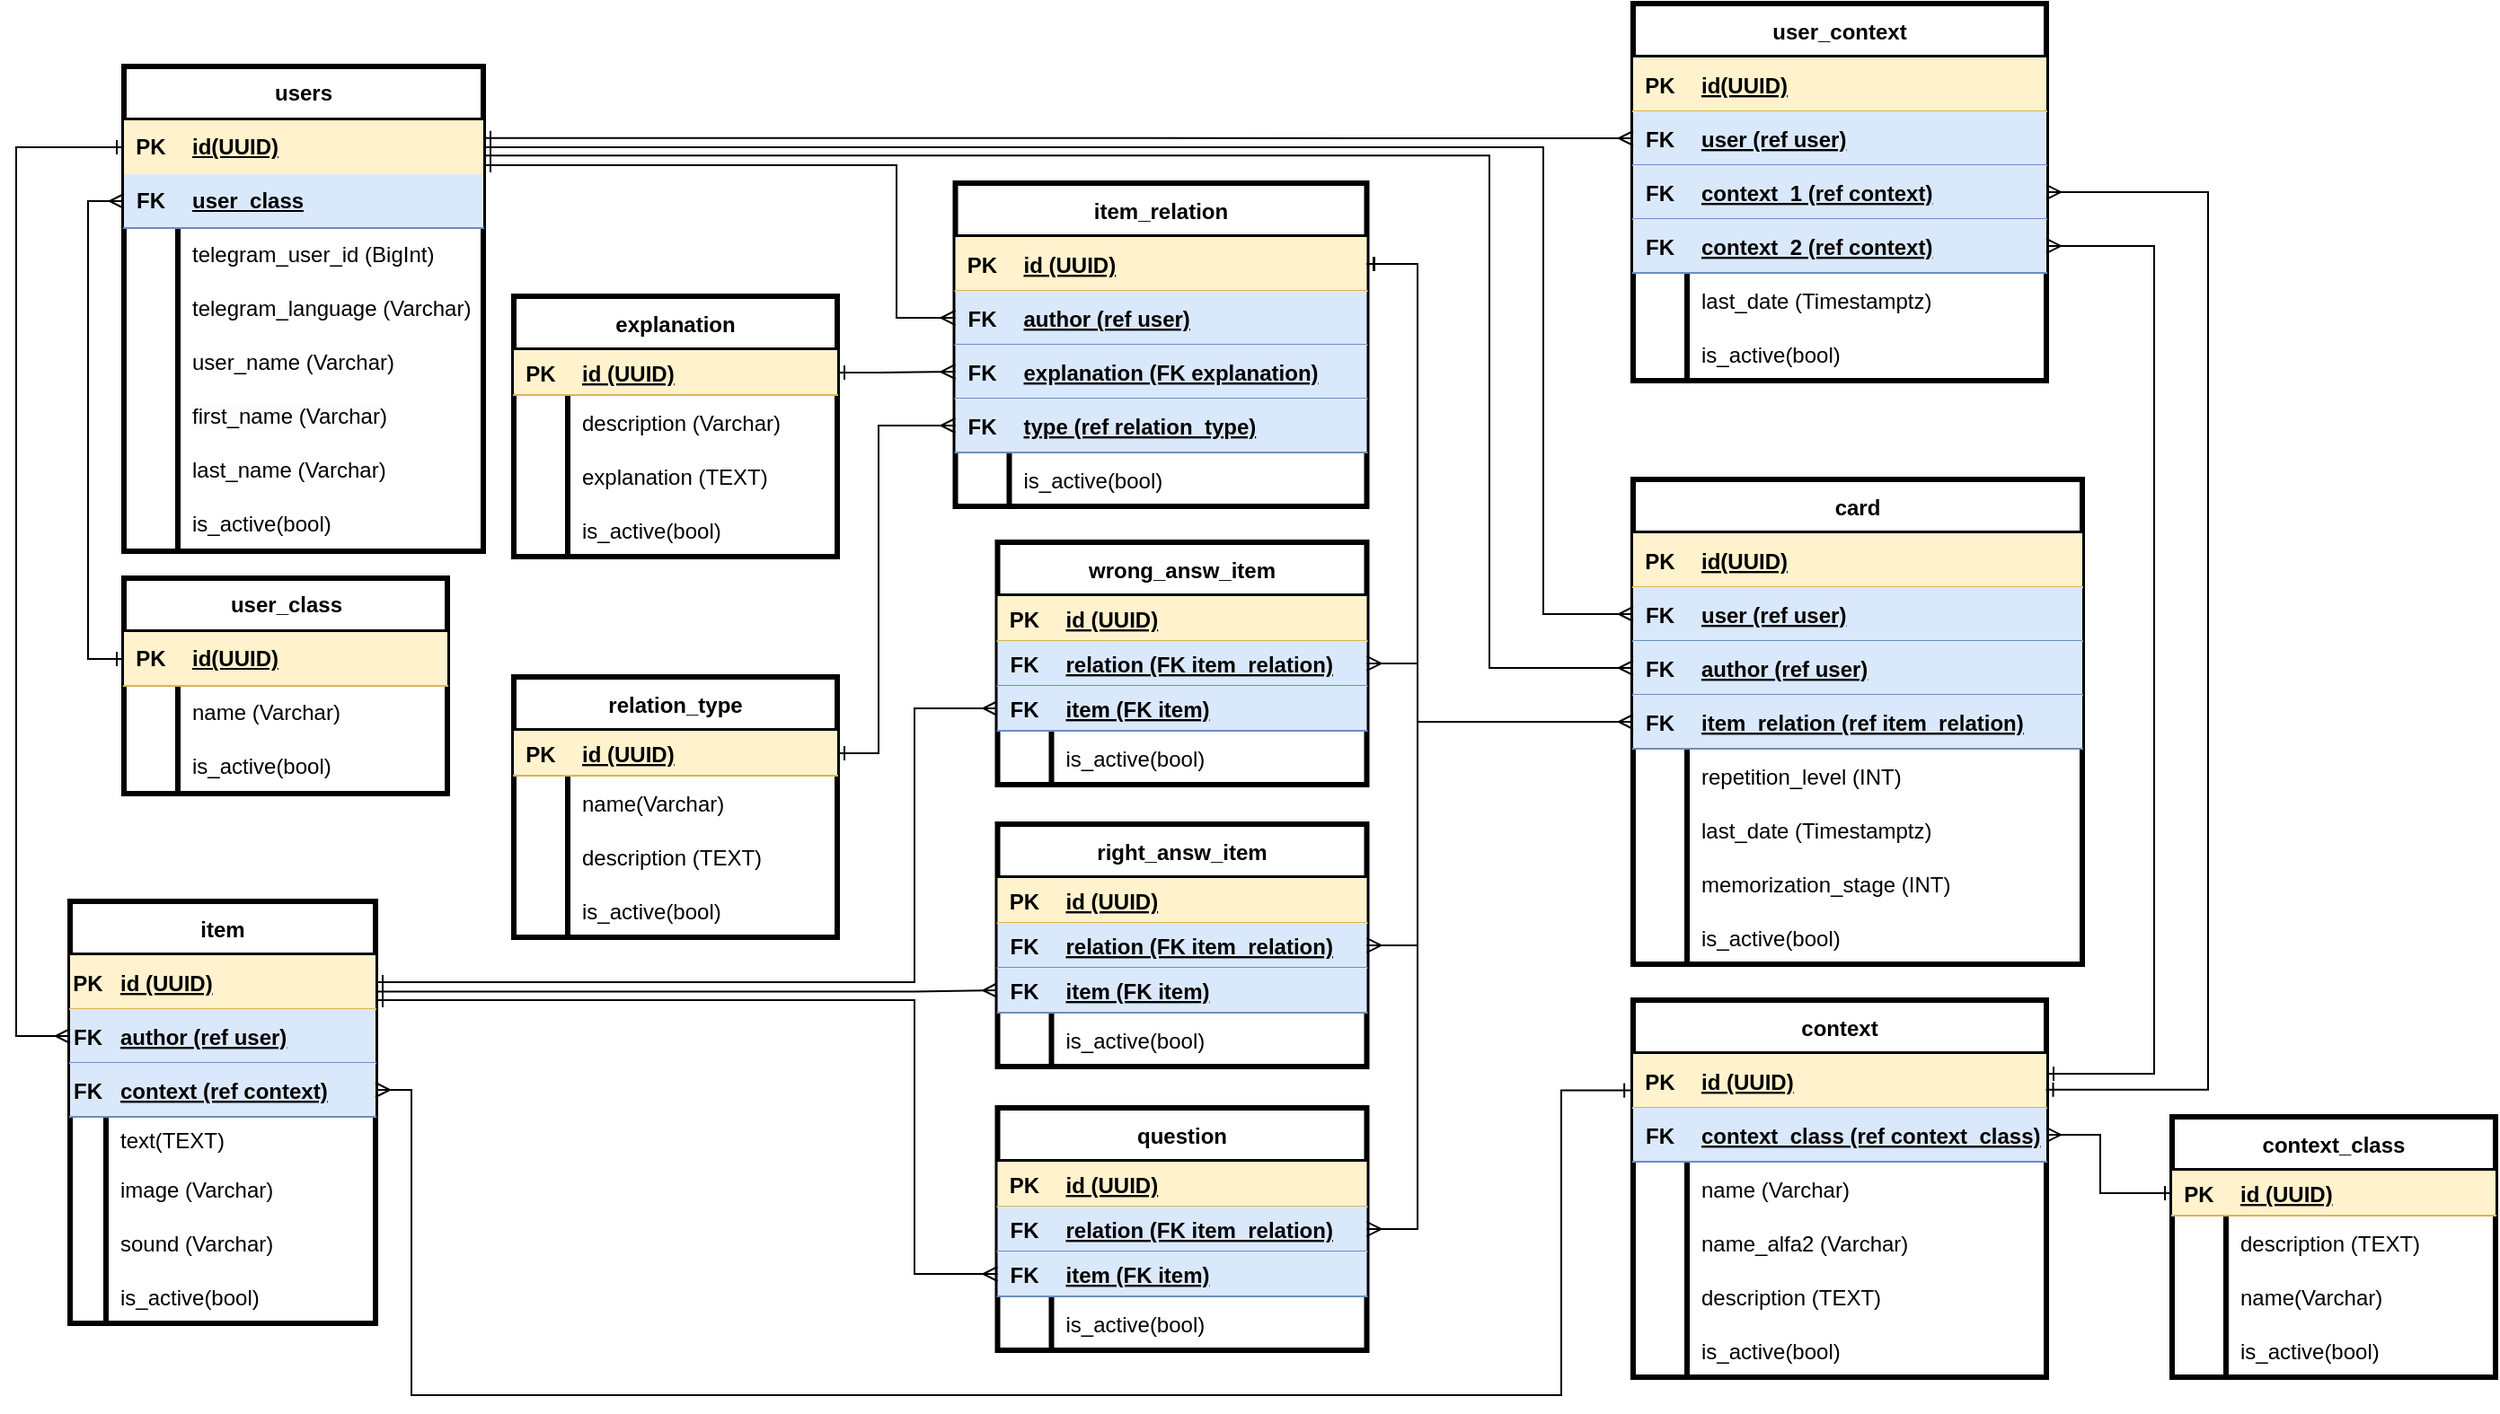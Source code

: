 <mxfile version="21.2.9" type="github">
  <diagram name="Страница 1" id="HOyWcJGzsAJvnxjZpjYC">
    <mxGraphModel dx="2261" dy="796" grid="1" gridSize="10" guides="1" tooltips="1" connect="1" arrows="1" fold="1" page="1" pageScale="1" pageWidth="827" pageHeight="1169" math="0" shadow="0">
      <root>
        <mxCell id="0" />
        <mxCell id="1" parent="0" />
        <mxCell id="xox8B6QIwZQnFtdCx0do-21" value="users" style="shape=table;startSize=30;container=1;collapsible=1;childLayout=tableLayout;fixedRows=1;rowLines=0;fontStyle=1;align=center;resizeLast=1;html=1;whiteSpace=wrap;movable=1;resizable=1;rotatable=1;deletable=1;editable=1;locked=0;connectable=1;strokeWidth=3;" parent="1" vertex="1">
          <mxGeometry x="-720" y="40" width="200" height="270" as="geometry" />
        </mxCell>
        <mxCell id="xox8B6QIwZQnFtdCx0do-22" value="" style="shape=tableRow;horizontal=0;startSize=0;swimlaneHead=0;swimlaneBody=0;fillColor=#fff2cc;collapsible=0;dropTarget=0;points=[[0,0.5],[1,0.5]];portConstraint=eastwest;top=0;left=0;right=0;bottom=0;html=1;strokeColor=#d6b656;" parent="xox8B6QIwZQnFtdCx0do-21" vertex="1">
          <mxGeometry y="30" width="200" height="30" as="geometry" />
        </mxCell>
        <mxCell id="xox8B6QIwZQnFtdCx0do-23" value="PK" style="shape=partialRectangle;connectable=0;fillColor=none;top=0;left=0;bottom=0;right=0;fontStyle=1;overflow=hidden;html=1;whiteSpace=wrap;" parent="xox8B6QIwZQnFtdCx0do-22" vertex="1">
          <mxGeometry width="30" height="30" as="geometry">
            <mxRectangle width="30" height="30" as="alternateBounds" />
          </mxGeometry>
        </mxCell>
        <mxCell id="xox8B6QIwZQnFtdCx0do-24" value="id(UUID)" style="shape=partialRectangle;connectable=0;fillColor=none;top=0;left=0;bottom=0;right=0;align=left;spacingLeft=6;fontStyle=5;overflow=hidden;html=1;whiteSpace=wrap;" parent="xox8B6QIwZQnFtdCx0do-22" vertex="1">
          <mxGeometry x="30" width="170" height="30" as="geometry">
            <mxRectangle width="170" height="30" as="alternateBounds" />
          </mxGeometry>
        </mxCell>
        <mxCell id="xox8B6QIwZQnFtdCx0do-25" value="" style="shape=tableRow;horizontal=0;startSize=0;swimlaneHead=0;swimlaneBody=0;fillColor=#dae8fc;collapsible=0;dropTarget=0;points=[[0,0.5],[1,0.5]];portConstraint=eastwest;top=0;left=0;right=0;bottom=1;html=1;strokeColor=#6c8ebf;" parent="xox8B6QIwZQnFtdCx0do-21" vertex="1">
          <mxGeometry y="60" width="200" height="30" as="geometry" />
        </mxCell>
        <mxCell id="xox8B6QIwZQnFtdCx0do-26" value="FK" style="shape=partialRectangle;connectable=0;fillColor=none;top=0;left=0;bottom=0;right=0;fontStyle=1;overflow=hidden;html=1;whiteSpace=wrap;" parent="xox8B6QIwZQnFtdCx0do-25" vertex="1">
          <mxGeometry width="30" height="30" as="geometry">
            <mxRectangle width="30" height="30" as="alternateBounds" />
          </mxGeometry>
        </mxCell>
        <mxCell id="xox8B6QIwZQnFtdCx0do-27" value="user_class" style="shape=partialRectangle;connectable=0;fillColor=none;top=0;left=0;bottom=0;right=0;align=left;spacingLeft=6;fontStyle=5;overflow=hidden;html=1;whiteSpace=wrap;" parent="xox8B6QIwZQnFtdCx0do-25" vertex="1">
          <mxGeometry x="30" width="170" height="30" as="geometry">
            <mxRectangle width="170" height="30" as="alternateBounds" />
          </mxGeometry>
        </mxCell>
        <mxCell id="xox8B6QIwZQnFtdCx0do-28" value="" style="shape=tableRow;horizontal=0;startSize=0;swimlaneHead=0;swimlaneBody=0;fillColor=none;collapsible=0;dropTarget=0;points=[[0,0.5],[1,0.5]];portConstraint=eastwest;top=0;left=0;right=0;bottom=0;html=1;" parent="xox8B6QIwZQnFtdCx0do-21" vertex="1">
          <mxGeometry y="90" width="200" height="30" as="geometry" />
        </mxCell>
        <mxCell id="xox8B6QIwZQnFtdCx0do-29" value="" style="shape=partialRectangle;connectable=0;fillColor=none;top=0;left=0;bottom=0;right=0;editable=1;overflow=hidden;html=1;whiteSpace=wrap;" parent="xox8B6QIwZQnFtdCx0do-28" vertex="1">
          <mxGeometry width="30" height="30" as="geometry">
            <mxRectangle width="30" height="30" as="alternateBounds" />
          </mxGeometry>
        </mxCell>
        <mxCell id="xox8B6QIwZQnFtdCx0do-30" value="telegram_user_id (BigInt)" style="shape=partialRectangle;connectable=0;fillColor=none;top=0;left=0;bottom=0;right=0;align=left;spacingLeft=6;overflow=hidden;html=1;whiteSpace=wrap;" parent="xox8B6QIwZQnFtdCx0do-28" vertex="1">
          <mxGeometry x="30" width="170" height="30" as="geometry">
            <mxRectangle width="170" height="30" as="alternateBounds" />
          </mxGeometry>
        </mxCell>
        <mxCell id="xox8B6QIwZQnFtdCx0do-31" value="" style="shape=tableRow;horizontal=0;startSize=0;swimlaneHead=0;swimlaneBody=0;fillColor=none;collapsible=0;dropTarget=0;points=[[0,0.5],[1,0.5]];portConstraint=eastwest;top=0;left=0;right=0;bottom=0;html=1;" parent="xox8B6QIwZQnFtdCx0do-21" vertex="1">
          <mxGeometry y="120" width="200" height="30" as="geometry" />
        </mxCell>
        <mxCell id="xox8B6QIwZQnFtdCx0do-32" value="" style="shape=partialRectangle;connectable=0;fillColor=none;top=0;left=0;bottom=0;right=0;editable=1;overflow=hidden;html=1;whiteSpace=wrap;" parent="xox8B6QIwZQnFtdCx0do-31" vertex="1">
          <mxGeometry width="30" height="30" as="geometry">
            <mxRectangle width="30" height="30" as="alternateBounds" />
          </mxGeometry>
        </mxCell>
        <mxCell id="xox8B6QIwZQnFtdCx0do-33" value="telegram_language (Varchar)" style="shape=partialRectangle;connectable=0;fillColor=none;top=0;left=0;bottom=0;right=0;align=left;spacingLeft=6;overflow=hidden;html=1;whiteSpace=wrap;" parent="xox8B6QIwZQnFtdCx0do-31" vertex="1">
          <mxGeometry x="30" width="170" height="30" as="geometry">
            <mxRectangle width="170" height="30" as="alternateBounds" />
          </mxGeometry>
        </mxCell>
        <mxCell id="xox8B6QIwZQnFtdCx0do-79" style="shape=tableRow;horizontal=0;startSize=0;swimlaneHead=0;swimlaneBody=0;fillColor=none;collapsible=0;dropTarget=0;points=[[0,0.5],[1,0.5]];portConstraint=eastwest;top=0;left=0;right=0;bottom=0;html=1;" parent="xox8B6QIwZQnFtdCx0do-21" vertex="1">
          <mxGeometry y="150" width="200" height="30" as="geometry" />
        </mxCell>
        <mxCell id="xox8B6QIwZQnFtdCx0do-80" style="shape=partialRectangle;connectable=0;fillColor=none;top=0;left=0;bottom=0;right=0;editable=1;overflow=hidden;html=1;whiteSpace=wrap;" parent="xox8B6QIwZQnFtdCx0do-79" vertex="1">
          <mxGeometry width="30" height="30" as="geometry">
            <mxRectangle width="30" height="30" as="alternateBounds" />
          </mxGeometry>
        </mxCell>
        <mxCell id="xox8B6QIwZQnFtdCx0do-81" value="user_name (Varchar)" style="shape=partialRectangle;connectable=0;fillColor=none;top=0;left=0;bottom=0;right=0;align=left;spacingLeft=6;overflow=hidden;html=1;whiteSpace=wrap;" parent="xox8B6QIwZQnFtdCx0do-79" vertex="1">
          <mxGeometry x="30" width="170" height="30" as="geometry">
            <mxRectangle width="170" height="30" as="alternateBounds" />
          </mxGeometry>
        </mxCell>
        <mxCell id="xox8B6QIwZQnFtdCx0do-82" style="shape=tableRow;horizontal=0;startSize=0;swimlaneHead=0;swimlaneBody=0;fillColor=none;collapsible=0;dropTarget=0;points=[[0,0.5],[1,0.5]];portConstraint=eastwest;top=0;left=0;right=0;bottom=0;html=1;" parent="xox8B6QIwZQnFtdCx0do-21" vertex="1">
          <mxGeometry y="180" width="200" height="30" as="geometry" />
        </mxCell>
        <mxCell id="xox8B6QIwZQnFtdCx0do-83" style="shape=partialRectangle;connectable=0;fillColor=none;top=0;left=0;bottom=0;right=0;editable=1;overflow=hidden;html=1;whiteSpace=wrap;" parent="xox8B6QIwZQnFtdCx0do-82" vertex="1">
          <mxGeometry width="30" height="30" as="geometry">
            <mxRectangle width="30" height="30" as="alternateBounds" />
          </mxGeometry>
        </mxCell>
        <mxCell id="xox8B6QIwZQnFtdCx0do-84" value="&lt;span style=&quot;color: rgb(0, 0, 0); font-family: Helvetica; font-size: 12px; font-style: normal; font-variant-ligatures: normal; font-variant-caps: normal; font-weight: 400; letter-spacing: normal; orphans: 2; text-align: left; text-indent: 0px; text-transform: none; widows: 2; word-spacing: 0px; -webkit-text-stroke-width: 0px; background-color: rgb(251, 251, 251); text-decoration-thickness: initial; text-decoration-style: initial; text-decoration-color: initial; float: none; display: inline !important;&quot;&gt;first_name (Varchar)&lt;/span&gt;" style="shape=partialRectangle;connectable=0;fillColor=none;top=0;left=0;bottom=0;right=0;align=left;spacingLeft=6;overflow=hidden;html=1;whiteSpace=wrap;" parent="xox8B6QIwZQnFtdCx0do-82" vertex="1">
          <mxGeometry x="30" width="170" height="30" as="geometry">
            <mxRectangle width="170" height="30" as="alternateBounds" />
          </mxGeometry>
        </mxCell>
        <mxCell id="xox8B6QIwZQnFtdCx0do-85" style="shape=tableRow;horizontal=0;startSize=0;swimlaneHead=0;swimlaneBody=0;fillColor=none;collapsible=0;dropTarget=0;points=[[0,0.5],[1,0.5]];portConstraint=eastwest;top=0;left=0;right=0;bottom=0;html=1;" parent="xox8B6QIwZQnFtdCx0do-21" vertex="1">
          <mxGeometry y="210" width="200" height="30" as="geometry" />
        </mxCell>
        <mxCell id="xox8B6QIwZQnFtdCx0do-86" style="shape=partialRectangle;connectable=0;fillColor=none;top=0;left=0;bottom=0;right=0;editable=1;overflow=hidden;html=1;whiteSpace=wrap;" parent="xox8B6QIwZQnFtdCx0do-85" vertex="1">
          <mxGeometry width="30" height="30" as="geometry">
            <mxRectangle width="30" height="30" as="alternateBounds" />
          </mxGeometry>
        </mxCell>
        <mxCell id="xox8B6QIwZQnFtdCx0do-87" value="last_name (Varchar)" style="shape=partialRectangle;connectable=0;fillColor=none;top=0;left=0;bottom=0;right=0;align=left;spacingLeft=6;overflow=hidden;html=1;whiteSpace=wrap;" parent="xox8B6QIwZQnFtdCx0do-85" vertex="1">
          <mxGeometry x="30" width="170" height="30" as="geometry">
            <mxRectangle width="170" height="30" as="alternateBounds" />
          </mxGeometry>
        </mxCell>
        <mxCell id="xox8B6QIwZQnFtdCx0do-264" style="shape=tableRow;horizontal=0;startSize=0;swimlaneHead=0;swimlaneBody=0;fillColor=none;collapsible=0;dropTarget=0;points=[[0,0.5],[1,0.5]];portConstraint=eastwest;top=0;left=0;right=0;bottom=0;html=1;" parent="xox8B6QIwZQnFtdCx0do-21" vertex="1">
          <mxGeometry y="240" width="200" height="30" as="geometry" />
        </mxCell>
        <mxCell id="xox8B6QIwZQnFtdCx0do-265" style="shape=partialRectangle;connectable=0;fillColor=none;top=0;left=0;bottom=0;right=0;editable=1;overflow=hidden;html=1;whiteSpace=wrap;" parent="xox8B6QIwZQnFtdCx0do-264" vertex="1">
          <mxGeometry width="30" height="30" as="geometry">
            <mxRectangle width="30" height="30" as="alternateBounds" />
          </mxGeometry>
        </mxCell>
        <mxCell id="xox8B6QIwZQnFtdCx0do-266" value="is_active(bool)" style="shape=partialRectangle;connectable=0;fillColor=none;top=0;left=0;bottom=0;right=0;align=left;spacingLeft=6;overflow=hidden;html=1;whiteSpace=wrap;" parent="xox8B6QIwZQnFtdCx0do-264" vertex="1">
          <mxGeometry x="30" width="170" height="30" as="geometry">
            <mxRectangle width="170" height="30" as="alternateBounds" />
          </mxGeometry>
        </mxCell>
        <UserObject label="user_class" tooltip="class:&#xa;- student (ordinary user)&#xa;- teacher&#xa;- translation provider" id="xox8B6QIwZQnFtdCx0do-34">
          <mxCell style="shape=table;startSize=30;container=1;collapsible=1;childLayout=tableLayout;fixedRows=1;rowLines=0;fontStyle=1;align=center;resizeLast=1;html=1;strokeWidth=3;" parent="1" vertex="1">
            <mxGeometry x="-720" y="325" width="180" height="120" as="geometry" />
          </mxCell>
        </UserObject>
        <mxCell id="xox8B6QIwZQnFtdCx0do-35" value="" style="shape=tableRow;horizontal=0;startSize=0;swimlaneHead=0;swimlaneBody=0;fillColor=#fff2cc;collapsible=0;dropTarget=0;points=[[0,0.5],[1,0.5]];portConstraint=eastwest;top=0;left=0;right=0;bottom=1;strokeColor=#d6b656;" parent="xox8B6QIwZQnFtdCx0do-34" vertex="1">
          <mxGeometry y="30" width="180" height="30" as="geometry" />
        </mxCell>
        <mxCell id="xox8B6QIwZQnFtdCx0do-36" value="PK" style="shape=partialRectangle;connectable=0;fillColor=none;top=0;left=0;bottom=0;right=0;fontStyle=1;overflow=hidden;whiteSpace=wrap;html=1;" parent="xox8B6QIwZQnFtdCx0do-35" vertex="1">
          <mxGeometry width="30" height="30" as="geometry">
            <mxRectangle width="30" height="30" as="alternateBounds" />
          </mxGeometry>
        </mxCell>
        <mxCell id="xox8B6QIwZQnFtdCx0do-37" value="id(UUID)" style="shape=partialRectangle;connectable=0;fillColor=none;top=0;left=0;bottom=0;right=0;align=left;spacingLeft=6;fontStyle=5;overflow=hidden;whiteSpace=wrap;html=1;" parent="xox8B6QIwZQnFtdCx0do-35" vertex="1">
          <mxGeometry x="30" width="150" height="30" as="geometry">
            <mxRectangle width="150" height="30" as="alternateBounds" />
          </mxGeometry>
        </mxCell>
        <mxCell id="xox8B6QIwZQnFtdCx0do-38" value="" style="shape=tableRow;horizontal=0;startSize=0;swimlaneHead=0;swimlaneBody=0;fillColor=none;collapsible=0;dropTarget=0;points=[[0,0.5],[1,0.5]];portConstraint=eastwest;top=0;left=0;right=0;bottom=0;" parent="xox8B6QIwZQnFtdCx0do-34" vertex="1">
          <mxGeometry y="60" width="180" height="30" as="geometry" />
        </mxCell>
        <mxCell id="xox8B6QIwZQnFtdCx0do-39" value="" style="shape=partialRectangle;connectable=0;fillColor=none;top=0;left=0;bottom=0;right=0;editable=1;overflow=hidden;whiteSpace=wrap;html=1;" parent="xox8B6QIwZQnFtdCx0do-38" vertex="1">
          <mxGeometry width="30" height="30" as="geometry">
            <mxRectangle width="30" height="30" as="alternateBounds" />
          </mxGeometry>
        </mxCell>
        <mxCell id="xox8B6QIwZQnFtdCx0do-40" value="name (Varchar)" style="shape=partialRectangle;connectable=0;fillColor=none;top=0;left=0;bottom=0;right=0;align=left;spacingLeft=6;overflow=hidden;whiteSpace=wrap;html=1;" parent="xox8B6QIwZQnFtdCx0do-38" vertex="1">
          <mxGeometry x="30" width="150" height="30" as="geometry">
            <mxRectangle width="150" height="30" as="alternateBounds" />
          </mxGeometry>
        </mxCell>
        <mxCell id="xox8B6QIwZQnFtdCx0do-261" style="shape=tableRow;horizontal=0;startSize=0;swimlaneHead=0;swimlaneBody=0;fillColor=none;collapsible=0;dropTarget=0;points=[[0,0.5],[1,0.5]];portConstraint=eastwest;top=0;left=0;right=0;bottom=0;" parent="xox8B6QIwZQnFtdCx0do-34" vertex="1">
          <mxGeometry y="90" width="180" height="30" as="geometry" />
        </mxCell>
        <mxCell id="xox8B6QIwZQnFtdCx0do-262" style="shape=partialRectangle;connectable=0;fillColor=none;top=0;left=0;bottom=0;right=0;editable=1;overflow=hidden;whiteSpace=wrap;html=1;" parent="xox8B6QIwZQnFtdCx0do-261" vertex="1">
          <mxGeometry width="30" height="30" as="geometry">
            <mxRectangle width="30" height="30" as="alternateBounds" />
          </mxGeometry>
        </mxCell>
        <mxCell id="xox8B6QIwZQnFtdCx0do-263" value="is_active(bool)" style="shape=partialRectangle;connectable=0;fillColor=none;top=0;left=0;bottom=0;right=0;align=left;spacingLeft=6;overflow=hidden;whiteSpace=wrap;html=1;" parent="xox8B6QIwZQnFtdCx0do-261" vertex="1">
          <mxGeometry x="30" width="150" height="30" as="geometry">
            <mxRectangle width="150" height="30" as="alternateBounds" />
          </mxGeometry>
        </mxCell>
        <mxCell id="xox8B6QIwZQnFtdCx0do-47" value="" style="edgeStyle=elbowEdgeStyle;fontSize=12;html=1;endArrow=ERmany;rounded=0;entryX=0;entryY=0.5;entryDx=0;entryDy=0;exitX=0;exitY=0.5;exitDx=0;exitDy=0;startArrow=ERone;startFill=0;" parent="1" source="xox8B6QIwZQnFtdCx0do-35" target="xox8B6QIwZQnFtdCx0do-25" edge="1">
          <mxGeometry width="100" height="100" relative="1" as="geometry">
            <mxPoint x="-690" y="440" as="sourcePoint" />
            <mxPoint x="-590" y="340" as="targetPoint" />
            <Array as="points">
              <mxPoint x="-740" y="250" />
            </Array>
          </mxGeometry>
        </mxCell>
        <UserObject label="item" tooltip="text:&#xa;- words to translate (langs - lang)&#xa;- examination question or answer (tests - test)&#xa;- additional materials - image, sound (presented with links)" id="xox8B6QIwZQnFtdCx0do-88">
          <mxCell style="shape=table;startSize=30;container=1;collapsible=1;childLayout=tableLayout;fixedRows=1;rowLines=0;fontStyle=1;align=center;resizeLast=1;strokeWidth=3;" parent="1" vertex="1">
            <mxGeometry x="-750" y="505" width="170" height="235" as="geometry" />
          </mxCell>
        </UserObject>
        <mxCell id="xox8B6QIwZQnFtdCx0do-89" value="" style="shape=tableRow;horizontal=0;startSize=0;swimlaneHead=0;swimlaneBody=0;fillColor=#fff2cc;collapsible=0;dropTarget=0;points=[[0,0.5],[1,0.5]];portConstraint=eastwest;top=0;left=0;right=0;bottom=1;strokeColor=#d6b656;" parent="xox8B6QIwZQnFtdCx0do-88" vertex="1">
          <mxGeometry y="30" width="170" height="30" as="geometry" />
        </mxCell>
        <mxCell id="xox8B6QIwZQnFtdCx0do-90" value="PK" style="shape=partialRectangle;connectable=0;fillColor=none;top=0;left=0;bottom=0;right=0;fontStyle=1;overflow=hidden;" parent="xox8B6QIwZQnFtdCx0do-89" vertex="1">
          <mxGeometry width="20" height="30" as="geometry">
            <mxRectangle width="20" height="30" as="alternateBounds" />
          </mxGeometry>
        </mxCell>
        <mxCell id="xox8B6QIwZQnFtdCx0do-91" value="id (UUID)" style="shape=partialRectangle;connectable=0;fillColor=none;top=0;left=0;bottom=0;right=0;align=left;spacingLeft=6;fontStyle=5;overflow=hidden;" parent="xox8B6QIwZQnFtdCx0do-89" vertex="1">
          <mxGeometry x="20" width="150" height="30" as="geometry">
            <mxRectangle width="150" height="30" as="alternateBounds" />
          </mxGeometry>
        </mxCell>
        <mxCell id="xox8B6QIwZQnFtdCx0do-187" style="shape=tableRow;horizontal=0;startSize=0;swimlaneHead=0;swimlaneBody=0;fillColor=#dae8fc;collapsible=0;dropTarget=0;points=[[0,0.5],[1,0.5]];portConstraint=eastwest;top=0;left=0;right=0;bottom=1;strokeColor=#6c8ebf;" parent="xox8B6QIwZQnFtdCx0do-88" vertex="1">
          <mxGeometry y="60" width="170" height="30" as="geometry" />
        </mxCell>
        <mxCell id="xox8B6QIwZQnFtdCx0do-188" value="FK" style="shape=partialRectangle;connectable=0;fillColor=none;top=0;left=0;bottom=0;right=0;fontStyle=1;overflow=hidden;" parent="xox8B6QIwZQnFtdCx0do-187" vertex="1">
          <mxGeometry width="20" height="30" as="geometry">
            <mxRectangle width="20" height="30" as="alternateBounds" />
          </mxGeometry>
        </mxCell>
        <mxCell id="xox8B6QIwZQnFtdCx0do-189" value="author (ref user)" style="shape=partialRectangle;connectable=0;fillColor=none;top=0;left=0;bottom=0;right=0;align=left;spacingLeft=6;fontStyle=5;overflow=hidden;" parent="xox8B6QIwZQnFtdCx0do-187" vertex="1">
          <mxGeometry x="20" width="150" height="30" as="geometry">
            <mxRectangle width="150" height="30" as="alternateBounds" />
          </mxGeometry>
        </mxCell>
        <mxCell id="xox8B6QIwZQnFtdCx0do-190" style="shape=tableRow;horizontal=0;startSize=0;swimlaneHead=0;swimlaneBody=0;fillColor=#dae8fc;collapsible=0;dropTarget=0;points=[[0,0.5],[1,0.5]];portConstraint=eastwest;top=0;left=0;right=0;bottom=1;allowArrows=0;swimlaneLine=0;strokeColor=#6c8ebf;" parent="xox8B6QIwZQnFtdCx0do-88" vertex="1">
          <mxGeometry y="90" width="170" height="30" as="geometry" />
        </mxCell>
        <mxCell id="xox8B6QIwZQnFtdCx0do-191" value="FK" style="shape=partialRectangle;connectable=0;fillColor=none;top=0;left=0;bottom=0;right=0;fontStyle=1;overflow=hidden;" parent="xox8B6QIwZQnFtdCx0do-190" vertex="1">
          <mxGeometry width="20" height="30" as="geometry">
            <mxRectangle width="20" height="30" as="alternateBounds" />
          </mxGeometry>
        </mxCell>
        <mxCell id="xox8B6QIwZQnFtdCx0do-192" value="context (ref context)" style="shape=partialRectangle;connectable=0;fillColor=none;top=0;left=0;bottom=0;right=0;align=left;spacingLeft=6;fontStyle=5;overflow=hidden;" parent="xox8B6QIwZQnFtdCx0do-190" vertex="1">
          <mxGeometry x="20" width="150" height="30" as="geometry">
            <mxRectangle width="150" height="30" as="alternateBounds" />
          </mxGeometry>
        </mxCell>
        <mxCell id="xox8B6QIwZQnFtdCx0do-92" value="" style="shape=tableRow;horizontal=0;startSize=0;swimlaneHead=0;swimlaneBody=0;fillColor=none;collapsible=0;dropTarget=0;points=[[0,0.5],[1,0.5]];portConstraint=eastwest;top=0;left=0;right=0;bottom=0;" parent="xox8B6QIwZQnFtdCx0do-88" vertex="1">
          <mxGeometry y="120" width="170" height="25" as="geometry" />
        </mxCell>
        <mxCell id="xox8B6QIwZQnFtdCx0do-93" value="" style="shape=partialRectangle;connectable=0;fillColor=none;top=0;left=0;bottom=0;right=0;editable=1;overflow=hidden;" parent="xox8B6QIwZQnFtdCx0do-92" vertex="1">
          <mxGeometry width="20" height="25" as="geometry">
            <mxRectangle width="20" height="25" as="alternateBounds" />
          </mxGeometry>
        </mxCell>
        <mxCell id="xox8B6QIwZQnFtdCx0do-94" value="text(TEXT)" style="shape=partialRectangle;connectable=0;fillColor=none;top=0;left=0;bottom=0;right=0;align=left;spacingLeft=6;overflow=hidden;" parent="xox8B6QIwZQnFtdCx0do-92" vertex="1">
          <mxGeometry x="20" width="150" height="25" as="geometry">
            <mxRectangle width="150" height="25" as="alternateBounds" />
          </mxGeometry>
        </mxCell>
        <mxCell id="xox8B6QIwZQnFtdCx0do-95" value="" style="shape=tableRow;horizontal=0;startSize=0;swimlaneHead=0;swimlaneBody=0;fillColor=none;collapsible=0;dropTarget=0;points=[[0,0.5],[1,0.5]];portConstraint=eastwest;top=0;left=0;right=0;bottom=0;" parent="xox8B6QIwZQnFtdCx0do-88" vertex="1">
          <mxGeometry y="145" width="170" height="30" as="geometry" />
        </mxCell>
        <mxCell id="xox8B6QIwZQnFtdCx0do-96" value="" style="shape=partialRectangle;connectable=0;fillColor=none;top=0;left=0;bottom=0;right=0;editable=1;overflow=hidden;" parent="xox8B6QIwZQnFtdCx0do-95" vertex="1">
          <mxGeometry width="20" height="30" as="geometry">
            <mxRectangle width="20" height="30" as="alternateBounds" />
          </mxGeometry>
        </mxCell>
        <mxCell id="xox8B6QIwZQnFtdCx0do-97" value="image (Varchar)" style="shape=partialRectangle;connectable=0;fillColor=none;top=0;left=0;bottom=0;right=0;align=left;spacingLeft=6;overflow=hidden;" parent="xox8B6QIwZQnFtdCx0do-95" vertex="1">
          <mxGeometry x="20" width="150" height="30" as="geometry">
            <mxRectangle width="150" height="30" as="alternateBounds" />
          </mxGeometry>
        </mxCell>
        <mxCell id="xox8B6QIwZQnFtdCx0do-243" style="shape=tableRow;horizontal=0;startSize=0;swimlaneHead=0;swimlaneBody=0;fillColor=none;collapsible=0;dropTarget=0;points=[[0,0.5],[1,0.5]];portConstraint=eastwest;top=0;left=0;right=0;bottom=0;" parent="xox8B6QIwZQnFtdCx0do-88" vertex="1">
          <mxGeometry y="175" width="170" height="30" as="geometry" />
        </mxCell>
        <mxCell id="xox8B6QIwZQnFtdCx0do-244" style="shape=partialRectangle;connectable=0;fillColor=none;top=0;left=0;bottom=0;right=0;editable=1;overflow=hidden;" parent="xox8B6QIwZQnFtdCx0do-243" vertex="1">
          <mxGeometry width="20" height="30" as="geometry">
            <mxRectangle width="20" height="30" as="alternateBounds" />
          </mxGeometry>
        </mxCell>
        <mxCell id="xox8B6QIwZQnFtdCx0do-245" value="sound (Varchar)" style="shape=partialRectangle;connectable=0;fillColor=none;top=0;left=0;bottom=0;right=0;align=left;spacingLeft=6;overflow=hidden;" parent="xox8B6QIwZQnFtdCx0do-243" vertex="1">
          <mxGeometry x="20" width="150" height="30" as="geometry">
            <mxRectangle width="150" height="30" as="alternateBounds" />
          </mxGeometry>
        </mxCell>
        <mxCell id="xox8B6QIwZQnFtdCx0do-246" style="shape=tableRow;horizontal=0;startSize=0;swimlaneHead=0;swimlaneBody=0;fillColor=none;collapsible=0;dropTarget=0;points=[[0,0.5],[1,0.5]];portConstraint=eastwest;top=0;left=0;right=0;bottom=0;" parent="xox8B6QIwZQnFtdCx0do-88" vertex="1">
          <mxGeometry y="205" width="170" height="30" as="geometry" />
        </mxCell>
        <mxCell id="xox8B6QIwZQnFtdCx0do-247" style="shape=partialRectangle;connectable=0;fillColor=none;top=0;left=0;bottom=0;right=0;editable=1;overflow=hidden;" parent="xox8B6QIwZQnFtdCx0do-246" vertex="1">
          <mxGeometry width="20" height="30" as="geometry">
            <mxRectangle width="20" height="30" as="alternateBounds" />
          </mxGeometry>
        </mxCell>
        <mxCell id="xox8B6QIwZQnFtdCx0do-248" value="is_active(bool)" style="shape=partialRectangle;connectable=0;fillColor=none;top=0;left=0;bottom=0;right=0;align=left;spacingLeft=6;overflow=hidden;" parent="xox8B6QIwZQnFtdCx0do-246" vertex="1">
          <mxGeometry x="20" width="150" height="30" as="geometry">
            <mxRectangle width="150" height="30" as="alternateBounds" />
          </mxGeometry>
        </mxCell>
        <mxCell id="xox8B6QIwZQnFtdCx0do-104" value="item_relation" style="shape=table;startSize=30;container=1;collapsible=1;childLayout=tableLayout;fixedRows=1;rowLines=0;fontStyle=1;align=center;resizeLast=1;strokeWidth=3;" parent="1" vertex="1">
          <mxGeometry x="-257.25" y="105" width="229" height="180" as="geometry" />
        </mxCell>
        <mxCell id="xox8B6QIwZQnFtdCx0do-105" value="" style="shape=tableRow;horizontal=0;startSize=0;swimlaneHead=0;swimlaneBody=0;fillColor=#fff2cc;collapsible=0;dropTarget=0;points=[[0,0.5],[1,0.5]];portConstraint=eastwest;top=0;left=0;right=0;bottom=1;strokeColor=#d6b656;" parent="xox8B6QIwZQnFtdCx0do-104" vertex="1">
          <mxGeometry y="30" width="229" height="30" as="geometry" />
        </mxCell>
        <mxCell id="xox8B6QIwZQnFtdCx0do-106" value="PK" style="shape=partialRectangle;connectable=0;fillColor=none;top=0;left=0;bottom=0;right=0;fontStyle=1;overflow=hidden;" parent="xox8B6QIwZQnFtdCx0do-105" vertex="1">
          <mxGeometry width="30" height="30" as="geometry">
            <mxRectangle width="30" height="30" as="alternateBounds" />
          </mxGeometry>
        </mxCell>
        <mxCell id="xox8B6QIwZQnFtdCx0do-107" value="id (UUID)" style="shape=partialRectangle;connectable=0;fillColor=none;top=0;left=0;bottom=0;right=0;align=left;spacingLeft=6;fontStyle=5;overflow=hidden;" parent="xox8B6QIwZQnFtdCx0do-105" vertex="1">
          <mxGeometry x="30" width="199" height="30" as="geometry">
            <mxRectangle width="199" height="30" as="alternateBounds" />
          </mxGeometry>
        </mxCell>
        <mxCell id="xox8B6QIwZQnFtdCx0do-207" style="shape=tableRow;horizontal=0;startSize=0;swimlaneHead=0;swimlaneBody=0;fillColor=#dae8fc;collapsible=0;dropTarget=0;points=[[0,0.5],[1,0.5]];portConstraint=eastwest;top=0;left=0;right=0;bottom=1;strokeColor=#6c8ebf;" parent="xox8B6QIwZQnFtdCx0do-104" vertex="1">
          <mxGeometry y="60" width="229" height="30" as="geometry" />
        </mxCell>
        <mxCell id="xox8B6QIwZQnFtdCx0do-208" value="FK" style="shape=partialRectangle;connectable=0;fillColor=none;top=0;left=0;bottom=0;right=0;fontStyle=1;overflow=hidden;" parent="xox8B6QIwZQnFtdCx0do-207" vertex="1">
          <mxGeometry width="30" height="30" as="geometry">
            <mxRectangle width="30" height="30" as="alternateBounds" />
          </mxGeometry>
        </mxCell>
        <mxCell id="xox8B6QIwZQnFtdCx0do-209" value="author (ref user)" style="shape=partialRectangle;connectable=0;fillColor=none;top=0;left=0;bottom=0;right=0;align=left;spacingLeft=6;fontStyle=5;overflow=hidden;" parent="xox8B6QIwZQnFtdCx0do-207" vertex="1">
          <mxGeometry x="30" width="199" height="30" as="geometry">
            <mxRectangle width="199" height="30" as="alternateBounds" />
          </mxGeometry>
        </mxCell>
        <mxCell id="xox8B6QIwZQnFtdCx0do-201" style="shape=tableRow;horizontal=0;startSize=0;swimlaneHead=0;swimlaneBody=0;fillColor=#dae8fc;collapsible=0;dropTarget=0;points=[[0,0.5],[1,0.5]];portConstraint=eastwest;top=0;left=0;right=0;bottom=1;strokeColor=#6c8ebf;" parent="xox8B6QIwZQnFtdCx0do-104" vertex="1">
          <mxGeometry y="90" width="229" height="30" as="geometry" />
        </mxCell>
        <mxCell id="xox8B6QIwZQnFtdCx0do-202" value="FK" style="shape=partialRectangle;connectable=0;fillColor=none;top=0;left=0;bottom=0;right=0;fontStyle=1;overflow=hidden;" parent="xox8B6QIwZQnFtdCx0do-201" vertex="1">
          <mxGeometry width="30" height="30" as="geometry">
            <mxRectangle width="30" height="30" as="alternateBounds" />
          </mxGeometry>
        </mxCell>
        <mxCell id="xox8B6QIwZQnFtdCx0do-203" value="explanation (FK explanation)" style="shape=partialRectangle;connectable=0;fillColor=none;top=0;left=0;bottom=0;right=0;align=left;spacingLeft=6;fontStyle=5;overflow=hidden;" parent="xox8B6QIwZQnFtdCx0do-201" vertex="1">
          <mxGeometry x="30" width="199" height="30" as="geometry">
            <mxRectangle width="199" height="30" as="alternateBounds" />
          </mxGeometry>
        </mxCell>
        <mxCell id="mFnWeaV1e1XOrckJdKMl-1" style="shape=tableRow;horizontal=0;startSize=0;swimlaneHead=0;swimlaneBody=0;fillColor=#dae8fc;collapsible=0;dropTarget=0;points=[[0,0.5],[1,0.5]];portConstraint=eastwest;top=0;left=0;right=0;bottom=1;strokeColor=#6c8ebf;" parent="xox8B6QIwZQnFtdCx0do-104" vertex="1">
          <mxGeometry y="120" width="229" height="30" as="geometry" />
        </mxCell>
        <mxCell id="mFnWeaV1e1XOrckJdKMl-2" value="FK" style="shape=partialRectangle;connectable=0;fillColor=none;top=0;left=0;bottom=0;right=0;fontStyle=1;overflow=hidden;" parent="mFnWeaV1e1XOrckJdKMl-1" vertex="1">
          <mxGeometry width="30" height="30" as="geometry">
            <mxRectangle width="30" height="30" as="alternateBounds" />
          </mxGeometry>
        </mxCell>
        <mxCell id="mFnWeaV1e1XOrckJdKMl-3" value="type (ref relation_type)" style="shape=partialRectangle;connectable=0;fillColor=none;top=0;left=0;bottom=0;right=0;align=left;spacingLeft=6;fontStyle=5;overflow=hidden;" parent="mFnWeaV1e1XOrckJdKMl-1" vertex="1">
          <mxGeometry x="30" width="199" height="30" as="geometry">
            <mxRectangle width="199" height="30" as="alternateBounds" />
          </mxGeometry>
        </mxCell>
        <mxCell id="xox8B6QIwZQnFtdCx0do-108" value="" style="shape=tableRow;horizontal=0;startSize=0;swimlaneHead=0;swimlaneBody=0;fillColor=none;collapsible=0;dropTarget=0;points=[[0,0.5],[1,0.5]];portConstraint=eastwest;top=0;left=0;right=0;bottom=0;" parent="xox8B6QIwZQnFtdCx0do-104" vertex="1">
          <mxGeometry y="150" width="229" height="30" as="geometry" />
        </mxCell>
        <mxCell id="xox8B6QIwZQnFtdCx0do-109" value="" style="shape=partialRectangle;connectable=0;fillColor=none;top=0;left=0;bottom=0;right=0;editable=1;overflow=hidden;" parent="xox8B6QIwZQnFtdCx0do-108" vertex="1">
          <mxGeometry width="30" height="30" as="geometry">
            <mxRectangle width="30" height="30" as="alternateBounds" />
          </mxGeometry>
        </mxCell>
        <mxCell id="xox8B6QIwZQnFtdCx0do-110" value="is_active(bool)" style="shape=partialRectangle;connectable=0;fillColor=none;top=0;left=0;bottom=0;right=0;align=left;spacingLeft=6;overflow=hidden;noLabel=0;" parent="xox8B6QIwZQnFtdCx0do-108" vertex="1">
          <mxGeometry x="30" width="199" height="30" as="geometry">
            <mxRectangle width="199" height="30" as="alternateBounds" />
          </mxGeometry>
        </mxCell>
        <UserObject label="card" tooltip="training card" id="xox8B6QIwZQnFtdCx0do-120">
          <mxCell style="shape=table;startSize=30;container=1;collapsible=1;childLayout=tableLayout;fixedRows=1;rowLines=0;fontStyle=1;align=center;resizeLast=1;strokeWidth=3;" parent="1" vertex="1">
            <mxGeometry x="120" y="270" width="250" height="270" as="geometry" />
          </mxCell>
        </UserObject>
        <mxCell id="xox8B6QIwZQnFtdCx0do-121" value="" style="shape=tableRow;horizontal=0;startSize=0;swimlaneHead=0;swimlaneBody=0;fillColor=#fff2cc;collapsible=0;dropTarget=0;points=[[0,0.5],[1,0.5]];portConstraint=eastwest;top=0;left=0;right=0;bottom=1;strokeColor=#d6b656;" parent="xox8B6QIwZQnFtdCx0do-120" vertex="1">
          <mxGeometry y="30" width="250" height="30" as="geometry" />
        </mxCell>
        <mxCell id="xox8B6QIwZQnFtdCx0do-122" value="PK" style="shape=partialRectangle;connectable=0;fillColor=none;top=0;left=0;bottom=0;right=0;fontStyle=1;overflow=hidden;" parent="xox8B6QIwZQnFtdCx0do-121" vertex="1">
          <mxGeometry width="30" height="30" as="geometry">
            <mxRectangle width="30" height="30" as="alternateBounds" />
          </mxGeometry>
        </mxCell>
        <mxCell id="xox8B6QIwZQnFtdCx0do-123" value="id(UUID)" style="shape=partialRectangle;connectable=0;fillColor=none;top=0;left=0;bottom=0;right=0;align=left;spacingLeft=6;fontStyle=5;overflow=hidden;" parent="xox8B6QIwZQnFtdCx0do-121" vertex="1">
          <mxGeometry x="30" width="220" height="30" as="geometry">
            <mxRectangle width="220" height="30" as="alternateBounds" />
          </mxGeometry>
        </mxCell>
        <mxCell id="xox8B6QIwZQnFtdCx0do-220" style="shape=tableRow;horizontal=0;startSize=0;swimlaneHead=0;swimlaneBody=0;fillColor=#dae8fc;collapsible=0;dropTarget=0;points=[[0,0.5],[1,0.5]];portConstraint=eastwest;top=0;left=0;right=0;bottom=1;strokeColor=#6c8ebf;" parent="xox8B6QIwZQnFtdCx0do-120" vertex="1">
          <mxGeometry y="60" width="250" height="30" as="geometry" />
        </mxCell>
        <mxCell id="xox8B6QIwZQnFtdCx0do-221" value="FK" style="shape=partialRectangle;connectable=0;fillColor=none;top=0;left=0;bottom=0;right=0;fontStyle=1;overflow=hidden;" parent="xox8B6QIwZQnFtdCx0do-220" vertex="1">
          <mxGeometry width="30" height="30" as="geometry">
            <mxRectangle width="30" height="30" as="alternateBounds" />
          </mxGeometry>
        </mxCell>
        <mxCell id="xox8B6QIwZQnFtdCx0do-222" value="user (ref user)" style="shape=partialRectangle;connectable=0;fillColor=none;top=0;left=0;bottom=0;right=0;align=left;spacingLeft=6;fontStyle=5;overflow=hidden;" parent="xox8B6QIwZQnFtdCx0do-220" vertex="1">
          <mxGeometry x="30" width="220" height="30" as="geometry">
            <mxRectangle width="220" height="30" as="alternateBounds" />
          </mxGeometry>
        </mxCell>
        <mxCell id="xox8B6QIwZQnFtdCx0do-217" style="shape=tableRow;horizontal=0;startSize=0;swimlaneHead=0;swimlaneBody=0;fillColor=#dae8fc;collapsible=0;dropTarget=0;points=[[0,0.5],[1,0.5]];portConstraint=eastwest;top=0;left=0;right=0;bottom=1;strokeColor=#6c8ebf;" parent="xox8B6QIwZQnFtdCx0do-120" vertex="1">
          <mxGeometry y="90" width="250" height="30" as="geometry" />
        </mxCell>
        <mxCell id="xox8B6QIwZQnFtdCx0do-218" value="FK" style="shape=partialRectangle;connectable=0;fillColor=none;top=0;left=0;bottom=0;right=0;fontStyle=1;overflow=hidden;" parent="xox8B6QIwZQnFtdCx0do-217" vertex="1">
          <mxGeometry width="30" height="30" as="geometry">
            <mxRectangle width="30" height="30" as="alternateBounds" />
          </mxGeometry>
        </mxCell>
        <mxCell id="xox8B6QIwZQnFtdCx0do-219" value="author (ref user)" style="shape=partialRectangle;connectable=0;fillColor=none;top=0;left=0;bottom=0;right=0;align=left;spacingLeft=6;fontStyle=5;overflow=hidden;" parent="xox8B6QIwZQnFtdCx0do-217" vertex="1">
          <mxGeometry x="30" width="220" height="30" as="geometry">
            <mxRectangle width="220" height="30" as="alternateBounds" />
          </mxGeometry>
        </mxCell>
        <mxCell id="xox8B6QIwZQnFtdCx0do-214" style="shape=tableRow;horizontal=0;startSize=0;swimlaneHead=0;swimlaneBody=0;fillColor=#dae8fc;collapsible=0;dropTarget=0;points=[[0,0.5],[1,0.5]];portConstraint=eastwest;top=0;left=0;right=0;bottom=1;strokeColor=#6c8ebf;" parent="xox8B6QIwZQnFtdCx0do-120" vertex="1">
          <mxGeometry y="120" width="250" height="30" as="geometry" />
        </mxCell>
        <mxCell id="xox8B6QIwZQnFtdCx0do-215" value="FK" style="shape=partialRectangle;connectable=0;fillColor=none;top=0;left=0;bottom=0;right=0;fontStyle=1;overflow=hidden;" parent="xox8B6QIwZQnFtdCx0do-214" vertex="1">
          <mxGeometry width="30" height="30" as="geometry">
            <mxRectangle width="30" height="30" as="alternateBounds" />
          </mxGeometry>
        </mxCell>
        <mxCell id="xox8B6QIwZQnFtdCx0do-216" value="item_relation (ref item_relation)" style="shape=partialRectangle;connectable=0;fillColor=none;top=0;left=0;bottom=0;right=0;align=left;spacingLeft=6;fontStyle=5;overflow=hidden;" parent="xox8B6QIwZQnFtdCx0do-214" vertex="1">
          <mxGeometry x="30" width="220" height="30" as="geometry">
            <mxRectangle width="220" height="30" as="alternateBounds" />
          </mxGeometry>
        </mxCell>
        <mxCell id="xox8B6QIwZQnFtdCx0do-130" value="" style="shape=tableRow;horizontal=0;startSize=0;swimlaneHead=0;swimlaneBody=0;fillColor=none;collapsible=0;dropTarget=0;points=[[0,0.5],[1,0.5]];portConstraint=eastwest;top=0;left=0;right=0;bottom=0;" parent="xox8B6QIwZQnFtdCx0do-120" vertex="1">
          <mxGeometry y="150" width="250" height="30" as="geometry" />
        </mxCell>
        <mxCell id="xox8B6QIwZQnFtdCx0do-131" value="" style="shape=partialRectangle;connectable=0;fillColor=none;top=0;left=0;bottom=0;right=0;editable=1;overflow=hidden;" parent="xox8B6QIwZQnFtdCx0do-130" vertex="1">
          <mxGeometry width="30" height="30" as="geometry">
            <mxRectangle width="30" height="30" as="alternateBounds" />
          </mxGeometry>
        </mxCell>
        <mxCell id="xox8B6QIwZQnFtdCx0do-132" value="repetition_level (INT)" style="shape=partialRectangle;connectable=0;fillColor=none;top=0;left=0;bottom=0;right=0;align=left;spacingLeft=6;overflow=hidden;" parent="xox8B6QIwZQnFtdCx0do-130" vertex="1">
          <mxGeometry x="30" width="220" height="30" as="geometry">
            <mxRectangle width="220" height="30" as="alternateBounds" />
          </mxGeometry>
        </mxCell>
        <mxCell id="xox8B6QIwZQnFtdCx0do-133" value="" style="shape=tableRow;horizontal=0;startSize=0;swimlaneHead=0;swimlaneBody=0;fillColor=none;collapsible=0;dropTarget=0;points=[[0,0.5],[1,0.5]];portConstraint=eastwest;top=0;left=0;right=0;bottom=0;" parent="xox8B6QIwZQnFtdCx0do-120" vertex="1">
          <mxGeometry y="180" width="250" height="30" as="geometry" />
        </mxCell>
        <mxCell id="xox8B6QIwZQnFtdCx0do-134" value="" style="shape=partialRectangle;connectable=0;fillColor=none;top=0;left=0;bottom=0;right=0;editable=1;overflow=hidden;" parent="xox8B6QIwZQnFtdCx0do-133" vertex="1">
          <mxGeometry width="30" height="30" as="geometry">
            <mxRectangle width="30" height="30" as="alternateBounds" />
          </mxGeometry>
        </mxCell>
        <mxCell id="xox8B6QIwZQnFtdCx0do-135" value="last_date (Timestamptz)" style="shape=partialRectangle;connectable=0;fillColor=none;top=0;left=0;bottom=0;right=0;align=left;spacingLeft=6;overflow=hidden;" parent="xox8B6QIwZQnFtdCx0do-133" vertex="1">
          <mxGeometry x="30" width="220" height="30" as="geometry">
            <mxRectangle width="220" height="30" as="alternateBounds" />
          </mxGeometry>
        </mxCell>
        <mxCell id="xox8B6QIwZQnFtdCx0do-139" value="" style="shape=tableRow;horizontal=0;startSize=0;swimlaneHead=0;swimlaneBody=0;fillColor=none;collapsible=0;dropTarget=0;points=[[0,0.5],[1,0.5]];portConstraint=eastwest;top=0;left=0;right=0;bottom=0;" parent="xox8B6QIwZQnFtdCx0do-120" vertex="1">
          <mxGeometry y="210" width="250" height="30" as="geometry" />
        </mxCell>
        <mxCell id="xox8B6QIwZQnFtdCx0do-140" value="" style="shape=partialRectangle;connectable=0;fillColor=none;top=0;left=0;bottom=0;right=0;editable=1;overflow=hidden;" parent="xox8B6QIwZQnFtdCx0do-139" vertex="1">
          <mxGeometry width="30" height="30" as="geometry">
            <mxRectangle width="30" height="30" as="alternateBounds" />
          </mxGeometry>
        </mxCell>
        <mxCell id="xox8B6QIwZQnFtdCx0do-141" value="memorization_stage (INT)" style="shape=partialRectangle;connectable=0;fillColor=none;top=0;left=0;bottom=0;right=0;align=left;spacingLeft=6;overflow=hidden;" parent="xox8B6QIwZQnFtdCx0do-139" vertex="1">
          <mxGeometry x="30" width="220" height="30" as="geometry">
            <mxRectangle width="220" height="30" as="alternateBounds" />
          </mxGeometry>
        </mxCell>
        <mxCell id="xox8B6QIwZQnFtdCx0do-255" style="shape=tableRow;horizontal=0;startSize=0;swimlaneHead=0;swimlaneBody=0;fillColor=none;collapsible=0;dropTarget=0;points=[[0,0.5],[1,0.5]];portConstraint=eastwest;top=0;left=0;right=0;bottom=0;" parent="xox8B6QIwZQnFtdCx0do-120" vertex="1">
          <mxGeometry y="240" width="250" height="30" as="geometry" />
        </mxCell>
        <mxCell id="xox8B6QIwZQnFtdCx0do-256" style="shape=partialRectangle;connectable=0;fillColor=none;top=0;left=0;bottom=0;right=0;editable=1;overflow=hidden;" parent="xox8B6QIwZQnFtdCx0do-255" vertex="1">
          <mxGeometry width="30" height="30" as="geometry">
            <mxRectangle width="30" height="30" as="alternateBounds" />
          </mxGeometry>
        </mxCell>
        <mxCell id="xox8B6QIwZQnFtdCx0do-257" value="is_active(bool)" style="shape=partialRectangle;connectable=0;fillColor=none;top=0;left=0;bottom=0;right=0;align=left;spacingLeft=6;overflow=hidden;" parent="xox8B6QIwZQnFtdCx0do-255" vertex="1">
          <mxGeometry x="30" width="220" height="30" as="geometry">
            <mxRectangle width="220" height="30" as="alternateBounds" />
          </mxGeometry>
        </mxCell>
        <UserObject label="user_context" tooltip="context:&#xa;- english&#xa;- ukrainian&#xa;- last datetime" id="xox8B6QIwZQnFtdCx0do-142">
          <mxCell style="shape=table;startSize=30;container=1;collapsible=1;childLayout=tableLayout;fixedRows=1;rowLines=0;fontStyle=1;align=center;resizeLast=1;strokeWidth=3;" parent="1" vertex="1">
            <mxGeometry x="120" y="5" width="230" height="210" as="geometry" />
          </mxCell>
        </UserObject>
        <mxCell id="xox8B6QIwZQnFtdCx0do-143" value="" style="shape=tableRow;horizontal=0;startSize=0;swimlaneHead=0;swimlaneBody=0;fillColor=#fff2cc;collapsible=0;dropTarget=0;points=[[0,0.5],[1,0.5]];portConstraint=eastwest;top=0;left=0;right=0;bottom=1;strokeColor=#d6b656;" parent="xox8B6QIwZQnFtdCx0do-142" vertex="1">
          <mxGeometry y="30" width="230" height="30" as="geometry" />
        </mxCell>
        <mxCell id="xox8B6QIwZQnFtdCx0do-144" value="PK" style="shape=partialRectangle;connectable=0;fillColor=none;top=0;left=0;bottom=0;right=0;fontStyle=1;overflow=hidden;" parent="xox8B6QIwZQnFtdCx0do-143" vertex="1">
          <mxGeometry width="30" height="30" as="geometry">
            <mxRectangle width="30" height="30" as="alternateBounds" />
          </mxGeometry>
        </mxCell>
        <mxCell id="xox8B6QIwZQnFtdCx0do-145" value="id(UUID)" style="shape=partialRectangle;connectable=0;fillColor=none;top=0;left=0;bottom=0;right=0;align=left;spacingLeft=6;fontStyle=5;overflow=hidden;" parent="xox8B6QIwZQnFtdCx0do-143" vertex="1">
          <mxGeometry x="30" width="200" height="30" as="geometry">
            <mxRectangle width="200" height="30" as="alternateBounds" />
          </mxGeometry>
        </mxCell>
        <mxCell id="xox8B6QIwZQnFtdCx0do-230" style="shape=tableRow;horizontal=0;startSize=0;swimlaneHead=0;swimlaneBody=0;fillColor=#dae8fc;collapsible=0;dropTarget=0;points=[[0,0.5],[1,0.5]];portConstraint=eastwest;top=0;left=0;right=0;bottom=1;strokeColor=#6c8ebf;" parent="xox8B6QIwZQnFtdCx0do-142" vertex="1">
          <mxGeometry y="60" width="230" height="30" as="geometry" />
        </mxCell>
        <mxCell id="xox8B6QIwZQnFtdCx0do-231" value="FK" style="shape=partialRectangle;connectable=0;fillColor=none;top=0;left=0;bottom=0;right=0;fontStyle=1;overflow=hidden;" parent="xox8B6QIwZQnFtdCx0do-230" vertex="1">
          <mxGeometry width="30" height="30" as="geometry">
            <mxRectangle width="30" height="30" as="alternateBounds" />
          </mxGeometry>
        </mxCell>
        <mxCell id="xox8B6QIwZQnFtdCx0do-232" value="user (ref user)" style="shape=partialRectangle;connectable=0;fillColor=none;top=0;left=0;bottom=0;right=0;align=left;spacingLeft=6;fontStyle=5;overflow=hidden;" parent="xox8B6QIwZQnFtdCx0do-230" vertex="1">
          <mxGeometry x="30" width="200" height="30" as="geometry">
            <mxRectangle width="200" height="30" as="alternateBounds" />
          </mxGeometry>
        </mxCell>
        <mxCell id="xox8B6QIwZQnFtdCx0do-227" style="shape=tableRow;horizontal=0;startSize=0;swimlaneHead=0;swimlaneBody=0;fillColor=#dae8fc;collapsible=0;dropTarget=0;points=[[0,0.5],[1,0.5]];portConstraint=eastwest;top=0;left=0;right=0;bottom=1;strokeColor=#6c8ebf;" parent="xox8B6QIwZQnFtdCx0do-142" vertex="1">
          <mxGeometry y="90" width="230" height="30" as="geometry" />
        </mxCell>
        <mxCell id="xox8B6QIwZQnFtdCx0do-228" value="FK" style="shape=partialRectangle;connectable=0;fillColor=none;top=0;left=0;bottom=0;right=0;fontStyle=1;overflow=hidden;" parent="xox8B6QIwZQnFtdCx0do-227" vertex="1">
          <mxGeometry width="30" height="30" as="geometry">
            <mxRectangle width="30" height="30" as="alternateBounds" />
          </mxGeometry>
        </mxCell>
        <mxCell id="xox8B6QIwZQnFtdCx0do-229" value="context_1 (ref context)" style="shape=partialRectangle;connectable=0;fillColor=none;top=0;left=0;bottom=0;right=0;align=left;spacingLeft=6;fontStyle=5;overflow=hidden;" parent="xox8B6QIwZQnFtdCx0do-227" vertex="1">
          <mxGeometry x="30" width="200" height="30" as="geometry">
            <mxRectangle width="200" height="30" as="alternateBounds" />
          </mxGeometry>
        </mxCell>
        <mxCell id="xox8B6QIwZQnFtdCx0do-224" style="shape=tableRow;horizontal=0;startSize=0;swimlaneHead=0;swimlaneBody=0;fillColor=#dae8fc;collapsible=0;dropTarget=0;points=[[0,0.5],[1,0.5]];portConstraint=eastwest;top=0;left=0;right=0;bottom=1;strokeColor=#6c8ebf;" parent="xox8B6QIwZQnFtdCx0do-142" vertex="1">
          <mxGeometry y="120" width="230" height="30" as="geometry" />
        </mxCell>
        <mxCell id="xox8B6QIwZQnFtdCx0do-225" value="FK" style="shape=partialRectangle;connectable=0;fillColor=none;top=0;left=0;bottom=0;right=0;fontStyle=1;overflow=hidden;" parent="xox8B6QIwZQnFtdCx0do-224" vertex="1">
          <mxGeometry width="30" height="30" as="geometry">
            <mxRectangle width="30" height="30" as="alternateBounds" />
          </mxGeometry>
        </mxCell>
        <mxCell id="xox8B6QIwZQnFtdCx0do-226" value="context_2 (ref context)" style="shape=partialRectangle;connectable=0;fillColor=none;top=0;left=0;bottom=0;right=0;align=left;spacingLeft=6;fontStyle=5;overflow=hidden;" parent="xox8B6QIwZQnFtdCx0do-224" vertex="1">
          <mxGeometry x="30" width="200" height="30" as="geometry">
            <mxRectangle width="200" height="30" as="alternateBounds" />
          </mxGeometry>
        </mxCell>
        <mxCell id="xox8B6QIwZQnFtdCx0do-155" value="" style="shape=tableRow;horizontal=0;startSize=0;swimlaneHead=0;swimlaneBody=0;fillColor=none;collapsible=0;dropTarget=0;points=[[0,0.5],[1,0.5]];portConstraint=eastwest;top=0;left=0;right=0;bottom=0;" parent="xox8B6QIwZQnFtdCx0do-142" vertex="1">
          <mxGeometry y="150" width="230" height="30" as="geometry" />
        </mxCell>
        <mxCell id="xox8B6QIwZQnFtdCx0do-156" value="" style="shape=partialRectangle;connectable=0;fillColor=none;top=0;left=0;bottom=0;right=0;editable=1;overflow=hidden;" parent="xox8B6QIwZQnFtdCx0do-155" vertex="1">
          <mxGeometry width="30" height="30" as="geometry">
            <mxRectangle width="30" height="30" as="alternateBounds" />
          </mxGeometry>
        </mxCell>
        <mxCell id="xox8B6QIwZQnFtdCx0do-157" value="last_date (Timestamptz)" style="shape=partialRectangle;connectable=0;fillColor=none;top=0;left=0;bottom=0;right=0;align=left;spacingLeft=6;overflow=hidden;" parent="xox8B6QIwZQnFtdCx0do-155" vertex="1">
          <mxGeometry x="30" width="200" height="30" as="geometry">
            <mxRectangle width="200" height="30" as="alternateBounds" />
          </mxGeometry>
        </mxCell>
        <mxCell id="xox8B6QIwZQnFtdCx0do-258" style="shape=tableRow;horizontal=0;startSize=0;swimlaneHead=0;swimlaneBody=0;fillColor=none;collapsible=0;dropTarget=0;points=[[0,0.5],[1,0.5]];portConstraint=eastwest;top=0;left=0;right=0;bottom=0;" parent="xox8B6QIwZQnFtdCx0do-142" vertex="1">
          <mxGeometry y="180" width="230" height="30" as="geometry" />
        </mxCell>
        <mxCell id="xox8B6QIwZQnFtdCx0do-259" style="shape=partialRectangle;connectable=0;fillColor=none;top=0;left=0;bottom=0;right=0;editable=1;overflow=hidden;" parent="xox8B6QIwZQnFtdCx0do-258" vertex="1">
          <mxGeometry width="30" height="30" as="geometry">
            <mxRectangle width="30" height="30" as="alternateBounds" />
          </mxGeometry>
        </mxCell>
        <mxCell id="xox8B6QIwZQnFtdCx0do-260" value="is_active(bool)" style="shape=partialRectangle;connectable=0;fillColor=none;top=0;left=0;bottom=0;right=0;align=left;spacingLeft=6;overflow=hidden;" parent="xox8B6QIwZQnFtdCx0do-258" vertex="1">
          <mxGeometry x="30" width="200" height="30" as="geometry">
            <mxRectangle width="200" height="30" as="alternateBounds" />
          </mxGeometry>
        </mxCell>
        <UserObject label="context" tooltip="name:&#xa;- ukrainian (langs)&#xa;- english (langs)&#xa;- zno (tests)&#xa;- AWS (tests)" id="xox8B6QIwZQnFtdCx0do-158">
          <mxCell style="shape=table;startSize=30;container=1;collapsible=1;childLayout=tableLayout;fixedRows=1;rowLines=0;fontStyle=1;align=center;resizeLast=1;strokeWidth=3;" parent="1" vertex="1">
            <mxGeometry x="120" y="560" width="230" height="210" as="geometry" />
          </mxCell>
        </UserObject>
        <mxCell id="xox8B6QIwZQnFtdCx0do-159" value="" style="shape=tableRow;horizontal=0;startSize=0;swimlaneHead=0;swimlaneBody=0;fillColor=#fff2cc;collapsible=0;dropTarget=0;points=[[0,0.5],[1,0.5]];portConstraint=eastwest;top=0;left=0;right=0;bottom=1;strokeColor=#d6b656;" parent="xox8B6QIwZQnFtdCx0do-158" vertex="1">
          <mxGeometry y="30" width="230" height="30" as="geometry" />
        </mxCell>
        <mxCell id="xox8B6QIwZQnFtdCx0do-160" value="PK" style="shape=partialRectangle;connectable=0;fillColor=none;top=0;left=0;bottom=0;right=0;fontStyle=1;overflow=hidden;" parent="xox8B6QIwZQnFtdCx0do-159" vertex="1">
          <mxGeometry width="30" height="30" as="geometry">
            <mxRectangle width="30" height="30" as="alternateBounds" />
          </mxGeometry>
        </mxCell>
        <mxCell id="xox8B6QIwZQnFtdCx0do-161" value="id (UUID)" style="shape=partialRectangle;connectable=0;fillColor=none;top=0;left=0;bottom=0;right=0;align=left;spacingLeft=6;fontStyle=5;overflow=hidden;" parent="xox8B6QIwZQnFtdCx0do-159" vertex="1">
          <mxGeometry x="30" width="200" height="30" as="geometry">
            <mxRectangle width="200" height="30" as="alternateBounds" />
          </mxGeometry>
        </mxCell>
        <mxCell id="xox8B6QIwZQnFtdCx0do-234" style="shape=tableRow;horizontal=0;startSize=0;swimlaneHead=0;swimlaneBody=0;fillColor=#dae8fc;collapsible=0;dropTarget=0;points=[[0,0.5],[1,0.5]];portConstraint=eastwest;top=0;left=0;right=0;bottom=1;strokeColor=#6c8ebf;" parent="xox8B6QIwZQnFtdCx0do-158" vertex="1">
          <mxGeometry y="60" width="230" height="30" as="geometry" />
        </mxCell>
        <mxCell id="xox8B6QIwZQnFtdCx0do-235" value="FK" style="shape=partialRectangle;connectable=0;fillColor=none;top=0;left=0;bottom=0;right=0;fontStyle=1;overflow=hidden;" parent="xox8B6QIwZQnFtdCx0do-234" vertex="1">
          <mxGeometry width="30" height="30" as="geometry">
            <mxRectangle width="30" height="30" as="alternateBounds" />
          </mxGeometry>
        </mxCell>
        <mxCell id="xox8B6QIwZQnFtdCx0do-236" value="context_class (ref context_class)" style="shape=partialRectangle;connectable=0;fillColor=none;top=0;left=0;bottom=0;right=0;align=left;spacingLeft=6;fontStyle=5;overflow=hidden;" parent="xox8B6QIwZQnFtdCx0do-234" vertex="1">
          <mxGeometry x="30" width="200" height="30" as="geometry">
            <mxRectangle width="200" height="30" as="alternateBounds" />
          </mxGeometry>
        </mxCell>
        <mxCell id="xox8B6QIwZQnFtdCx0do-165" value="" style="shape=tableRow;horizontal=0;startSize=0;swimlaneHead=0;swimlaneBody=0;fillColor=none;collapsible=0;dropTarget=0;points=[[0,0.5],[1,0.5]];portConstraint=eastwest;top=0;left=0;right=0;bottom=0;" parent="xox8B6QIwZQnFtdCx0do-158" vertex="1">
          <mxGeometry y="90" width="230" height="30" as="geometry" />
        </mxCell>
        <mxCell id="xox8B6QIwZQnFtdCx0do-166" value="" style="shape=partialRectangle;connectable=0;fillColor=none;top=0;left=0;bottom=0;right=0;editable=1;overflow=hidden;" parent="xox8B6QIwZQnFtdCx0do-165" vertex="1">
          <mxGeometry width="30" height="30" as="geometry">
            <mxRectangle width="30" height="30" as="alternateBounds" />
          </mxGeometry>
        </mxCell>
        <mxCell id="xox8B6QIwZQnFtdCx0do-167" value="name (Varchar)" style="shape=partialRectangle;connectable=0;fillColor=none;top=0;left=0;bottom=0;right=0;align=left;spacingLeft=6;overflow=hidden;" parent="xox8B6QIwZQnFtdCx0do-165" vertex="1">
          <mxGeometry x="30" width="200" height="30" as="geometry">
            <mxRectangle width="200" height="30" as="alternateBounds" />
          </mxGeometry>
        </mxCell>
        <mxCell id="xox8B6QIwZQnFtdCx0do-168" value="" style="shape=tableRow;horizontal=0;startSize=0;swimlaneHead=0;swimlaneBody=0;fillColor=none;collapsible=0;dropTarget=0;points=[[0,0.5],[1,0.5]];portConstraint=eastwest;top=0;left=0;right=0;bottom=0;" parent="xox8B6QIwZQnFtdCx0do-158" vertex="1">
          <mxGeometry y="120" width="230" height="30" as="geometry" />
        </mxCell>
        <mxCell id="xox8B6QIwZQnFtdCx0do-169" value="" style="shape=partialRectangle;connectable=0;fillColor=none;top=0;left=0;bottom=0;right=0;editable=1;overflow=hidden;" parent="xox8B6QIwZQnFtdCx0do-168" vertex="1">
          <mxGeometry width="30" height="30" as="geometry">
            <mxRectangle width="30" height="30" as="alternateBounds" />
          </mxGeometry>
        </mxCell>
        <mxCell id="xox8B6QIwZQnFtdCx0do-170" value="name_alfa2 (Varchar)" style="shape=partialRectangle;connectable=0;fillColor=none;top=0;left=0;bottom=0;right=0;align=left;spacingLeft=6;overflow=hidden;" parent="xox8B6QIwZQnFtdCx0do-168" vertex="1">
          <mxGeometry x="30" width="200" height="30" as="geometry">
            <mxRectangle width="200" height="30" as="alternateBounds" />
          </mxGeometry>
        </mxCell>
        <mxCell id="xox8B6QIwZQnFtdCx0do-171" value="" style="shape=tableRow;horizontal=0;startSize=0;swimlaneHead=0;swimlaneBody=0;fillColor=none;collapsible=0;dropTarget=0;points=[[0,0.5],[1,0.5]];portConstraint=eastwest;top=0;left=0;right=0;bottom=0;" parent="xox8B6QIwZQnFtdCx0do-158" vertex="1">
          <mxGeometry y="150" width="230" height="30" as="geometry" />
        </mxCell>
        <mxCell id="xox8B6QIwZQnFtdCx0do-172" value="" style="shape=partialRectangle;connectable=0;fillColor=none;top=0;left=0;bottom=0;right=0;editable=1;overflow=hidden;" parent="xox8B6QIwZQnFtdCx0do-171" vertex="1">
          <mxGeometry width="30" height="30" as="geometry">
            <mxRectangle width="30" height="30" as="alternateBounds" />
          </mxGeometry>
        </mxCell>
        <mxCell id="xox8B6QIwZQnFtdCx0do-173" value="description (TEXT)" style="shape=partialRectangle;connectable=0;fillColor=none;top=0;left=0;bottom=0;right=0;align=left;spacingLeft=6;overflow=hidden;" parent="xox8B6QIwZQnFtdCx0do-171" vertex="1">
          <mxGeometry x="30" width="200" height="30" as="geometry">
            <mxRectangle width="200" height="30" as="alternateBounds" />
          </mxGeometry>
        </mxCell>
        <mxCell id="xox8B6QIwZQnFtdCx0do-252" style="shape=tableRow;horizontal=0;startSize=0;swimlaneHead=0;swimlaneBody=0;fillColor=none;collapsible=0;dropTarget=0;points=[[0,0.5],[1,0.5]];portConstraint=eastwest;top=0;left=0;right=0;bottom=0;" parent="xox8B6QIwZQnFtdCx0do-158" vertex="1">
          <mxGeometry y="180" width="230" height="30" as="geometry" />
        </mxCell>
        <mxCell id="xox8B6QIwZQnFtdCx0do-253" style="shape=partialRectangle;connectable=0;fillColor=none;top=0;left=0;bottom=0;right=0;editable=1;overflow=hidden;" parent="xox8B6QIwZQnFtdCx0do-252" vertex="1">
          <mxGeometry width="30" height="30" as="geometry">
            <mxRectangle width="30" height="30" as="alternateBounds" />
          </mxGeometry>
        </mxCell>
        <mxCell id="xox8B6QIwZQnFtdCx0do-254" value="is_active(bool)" style="shape=partialRectangle;connectable=0;fillColor=none;top=0;left=0;bottom=0;right=0;align=left;spacingLeft=6;overflow=hidden;" parent="xox8B6QIwZQnFtdCx0do-252" vertex="1">
          <mxGeometry x="30" width="200" height="30" as="geometry">
            <mxRectangle width="200" height="30" as="alternateBounds" />
          </mxGeometry>
        </mxCell>
        <UserObject label="context_class" tooltip="name:&#xa;- languages&#xa;- tests&#xa;- ..." id="xox8B6QIwZQnFtdCx0do-174">
          <mxCell style="shape=table;startSize=30;container=1;collapsible=1;childLayout=tableLayout;fixedRows=1;rowLines=0;fontStyle=1;align=center;resizeLast=1;rounded=0;strokeWidth=3;" parent="1" vertex="1">
            <mxGeometry x="420" y="625" width="180" height="145" as="geometry" />
          </mxCell>
        </UserObject>
        <mxCell id="xox8B6QIwZQnFtdCx0do-175" value="" style="shape=tableRow;horizontal=0;startSize=0;swimlaneHead=0;swimlaneBody=0;fillColor=#fff2cc;collapsible=0;dropTarget=0;points=[[0,0.5],[1,0.5]];portConstraint=eastwest;top=0;left=0;right=0;bottom=1;strokeColor=#d6b656;" parent="xox8B6QIwZQnFtdCx0do-174" vertex="1">
          <mxGeometry y="30" width="180" height="25" as="geometry" />
        </mxCell>
        <mxCell id="xox8B6QIwZQnFtdCx0do-176" value="PK" style="shape=partialRectangle;connectable=0;fillColor=none;top=0;left=0;bottom=0;right=0;fontStyle=1;overflow=hidden;" parent="xox8B6QIwZQnFtdCx0do-175" vertex="1">
          <mxGeometry width="30" height="25" as="geometry">
            <mxRectangle width="30" height="25" as="alternateBounds" />
          </mxGeometry>
        </mxCell>
        <mxCell id="xox8B6QIwZQnFtdCx0do-177" value="id (UUID)" style="shape=partialRectangle;connectable=0;fillColor=none;top=0;left=0;bottom=0;right=0;align=left;spacingLeft=6;fontStyle=5;overflow=hidden;" parent="xox8B6QIwZQnFtdCx0do-175" vertex="1">
          <mxGeometry x="30" width="150" height="25" as="geometry">
            <mxRectangle width="150" height="25" as="alternateBounds" />
          </mxGeometry>
        </mxCell>
        <mxCell id="xox8B6QIwZQnFtdCx0do-178" value="" style="shape=tableRow;horizontal=0;startSize=0;swimlaneHead=0;swimlaneBody=0;fillColor=none;collapsible=0;dropTarget=0;points=[[0,0.5],[1,0.5]];portConstraint=eastwest;top=0;left=0;right=0;bottom=0;" parent="xox8B6QIwZQnFtdCx0do-174" vertex="1">
          <mxGeometry y="55" width="180" height="30" as="geometry" />
        </mxCell>
        <mxCell id="xox8B6QIwZQnFtdCx0do-179" value="" style="shape=partialRectangle;connectable=0;fillColor=none;top=0;left=0;bottom=0;right=0;editable=1;overflow=hidden;" parent="xox8B6QIwZQnFtdCx0do-178" vertex="1">
          <mxGeometry width="30" height="30" as="geometry">
            <mxRectangle width="30" height="30" as="alternateBounds" />
          </mxGeometry>
        </mxCell>
        <mxCell id="xox8B6QIwZQnFtdCx0do-180" value="description (TEXT)" style="shape=partialRectangle;connectable=0;fillColor=none;top=0;left=0;bottom=0;right=0;align=left;spacingLeft=6;overflow=hidden;" parent="xox8B6QIwZQnFtdCx0do-178" vertex="1">
          <mxGeometry x="30" width="150" height="30" as="geometry">
            <mxRectangle width="150" height="30" as="alternateBounds" />
          </mxGeometry>
        </mxCell>
        <mxCell id="xox8B6QIwZQnFtdCx0do-181" value="" style="shape=tableRow;horizontal=0;startSize=0;swimlaneHead=0;swimlaneBody=0;fillColor=none;collapsible=0;dropTarget=0;points=[[0,0.5],[1,0.5]];portConstraint=eastwest;top=0;left=0;right=0;bottom=0;" parent="xox8B6QIwZQnFtdCx0do-174" vertex="1">
          <mxGeometry y="85" width="180" height="30" as="geometry" />
        </mxCell>
        <mxCell id="xox8B6QIwZQnFtdCx0do-182" value="" style="shape=partialRectangle;connectable=0;fillColor=none;top=0;left=0;bottom=0;right=0;editable=1;overflow=hidden;" parent="xox8B6QIwZQnFtdCx0do-181" vertex="1">
          <mxGeometry width="30" height="30" as="geometry">
            <mxRectangle width="30" height="30" as="alternateBounds" />
          </mxGeometry>
        </mxCell>
        <mxCell id="xox8B6QIwZQnFtdCx0do-183" value="name(Varchar)" style="shape=partialRectangle;connectable=0;fillColor=none;top=0;left=0;bottom=0;right=0;align=left;spacingLeft=6;overflow=hidden;" parent="xox8B6QIwZQnFtdCx0do-181" vertex="1">
          <mxGeometry x="30" width="150" height="30" as="geometry">
            <mxRectangle width="150" height="30" as="alternateBounds" />
          </mxGeometry>
        </mxCell>
        <mxCell id="xox8B6QIwZQnFtdCx0do-249" style="shape=tableRow;horizontal=0;startSize=0;swimlaneHead=0;swimlaneBody=0;fillColor=none;collapsible=0;dropTarget=0;points=[[0,0.5],[1,0.5]];portConstraint=eastwest;top=0;left=0;right=0;bottom=0;" parent="xox8B6QIwZQnFtdCx0do-174" vertex="1">
          <mxGeometry y="115" width="180" height="30" as="geometry" />
        </mxCell>
        <mxCell id="xox8B6QIwZQnFtdCx0do-250" style="shape=partialRectangle;connectable=0;fillColor=none;top=0;left=0;bottom=0;right=0;editable=1;overflow=hidden;" parent="xox8B6QIwZQnFtdCx0do-249" vertex="1">
          <mxGeometry width="30" height="30" as="geometry">
            <mxRectangle width="30" height="30" as="alternateBounds" />
          </mxGeometry>
        </mxCell>
        <mxCell id="xox8B6QIwZQnFtdCx0do-251" value="is_active(bool)" style="shape=partialRectangle;connectable=0;fillColor=none;top=0;left=0;bottom=0;right=0;align=left;spacingLeft=6;overflow=hidden;" parent="xox8B6QIwZQnFtdCx0do-249" vertex="1">
          <mxGeometry x="30" width="150" height="30" as="geometry">
            <mxRectangle width="150" height="30" as="alternateBounds" />
          </mxGeometry>
        </mxCell>
        <mxCell id="xox8B6QIwZQnFtdCx0do-196" value="" style="edgeStyle=elbowEdgeStyle;fontSize=12;html=1;endArrow=ERmany;rounded=0;exitX=0;exitY=0.5;exitDx=0;exitDy=0;entryX=0;entryY=0.5;entryDx=0;entryDy=0;startArrow=ERone;startFill=0;" parent="1" source="xox8B6QIwZQnFtdCx0do-22" target="xox8B6QIwZQnFtdCx0do-187" edge="1">
          <mxGeometry width="100" height="100" relative="1" as="geometry">
            <mxPoint x="-860" y="680" as="sourcePoint" />
            <mxPoint x="-760" y="580" as="targetPoint" />
            <Array as="points">
              <mxPoint x="-780" y="330" />
            </Array>
          </mxGeometry>
        </mxCell>
        <mxCell id="xox8B6QIwZQnFtdCx0do-210" value="" style="edgeStyle=elbowEdgeStyle;fontSize=12;html=1;endArrow=ERmany;rounded=0;startArrow=ERone;startFill=0;entryX=0;entryY=0.5;entryDx=0;entryDy=0;" parent="1" target="xox8B6QIwZQnFtdCx0do-207" edge="1">
          <mxGeometry width="100" height="100" relative="1" as="geometry">
            <mxPoint x="-520" y="95" as="sourcePoint" />
            <mxPoint x="-350" y="340" as="targetPoint" />
            <Array as="points">
              <mxPoint x="-290" y="160" />
            </Array>
          </mxGeometry>
        </mxCell>
        <mxCell id="xox8B6QIwZQnFtdCx0do-211" value="" style="edgeStyle=elbowEdgeStyle;fontSize=12;html=1;endArrow=ERmany;rounded=0;exitX=1;exitY=0.5;exitDx=0;exitDy=0;startArrow=ERone;startFill=0;entryX=0;entryY=0.5;entryDx=0;entryDy=0;" parent="1" source="xox8B6QIwZQnFtdCx0do-89" target="EbbiuR-uYU45WGbfa5Xr-20" edge="1">
          <mxGeometry width="100" height="100" relative="1" as="geometry">
            <mxPoint x="-510" y="95" as="sourcePoint" />
            <mxPoint x="-340" y="490" as="targetPoint" />
            <Array as="points">
              <mxPoint x="-280" y="480" />
            </Array>
          </mxGeometry>
        </mxCell>
        <mxCell id="xox8B6QIwZQnFtdCx0do-212" value="" style="edgeStyle=elbowEdgeStyle;fontSize=12;html=1;endArrow=ERmany;rounded=0;exitX=1;exitY=0.676;exitDx=0;exitDy=0;startArrow=ERone;startFill=0;exitPerimeter=0;entryX=0;entryY=0.5;entryDx=0;entryDy=0;" parent="1" source="xox8B6QIwZQnFtdCx0do-89" target="EbbiuR-uYU45WGbfa5Xr-30" edge="1">
          <mxGeometry width="100" height="100" relative="1" as="geometry">
            <mxPoint x="-570" y="560" as="sourcePoint" />
            <mxPoint x="-340" y="520" as="targetPoint" />
            <Array as="points">
              <mxPoint x="-280" y="560" />
              <mxPoint x="-540" y="630" />
            </Array>
          </mxGeometry>
        </mxCell>
        <mxCell id="xox8B6QIwZQnFtdCx0do-213" value="" style="edgeStyle=elbowEdgeStyle;fontSize=12;html=1;endArrow=ERmany;rounded=0;startArrow=ERone;startFill=0;entryX=0;entryY=0.5;entryDx=0;entryDy=0;exitX=1;exitY=0.656;exitDx=0;exitDy=0;exitPerimeter=0;" parent="1" source="xox8B6QIwZQnFtdCx0do-22" target="xox8B6QIwZQnFtdCx0do-217" edge="1">
          <mxGeometry width="100" height="100" relative="1" as="geometry">
            <mxPoint x="-520" y="80" as="sourcePoint" />
            <mxPoint x="-210" y="155" as="targetPoint" />
            <Array as="points">
              <mxPoint x="40" y="250" />
              <mxPoint y="240" />
            </Array>
          </mxGeometry>
        </mxCell>
        <mxCell id="xox8B6QIwZQnFtdCx0do-223" value="" style="edgeStyle=elbowEdgeStyle;fontSize=12;html=1;endArrow=ERmany;rounded=0;startArrow=ERone;startFill=0;entryX=0;entryY=0.5;entryDx=0;entryDy=0;exitX=1;exitY=0.5;exitDx=0;exitDy=0;" parent="1" source="xox8B6QIwZQnFtdCx0do-22" target="xox8B6QIwZQnFtdCx0do-220" edge="1">
          <mxGeometry width="100" height="100" relative="1" as="geometry">
            <mxPoint x="-520" y="80" as="sourcePoint" />
            <mxPoint x="-210" y="260" as="targetPoint" />
            <Array as="points">
              <mxPoint x="70" y="240" />
              <mxPoint x="40" y="220" />
            </Array>
          </mxGeometry>
        </mxCell>
        <mxCell id="xox8B6QIwZQnFtdCx0do-233" value="" style="edgeStyle=elbowEdgeStyle;fontSize=12;html=1;endArrow=ERmany;rounded=0;startArrow=ERone;startFill=0;entryX=0;entryY=0.5;entryDx=0;entryDy=0;exitX=1;exitY=0.329;exitDx=0;exitDy=0;exitPerimeter=0;" parent="1" source="xox8B6QIwZQnFtdCx0do-22" target="xox8B6QIwZQnFtdCx0do-230" edge="1">
          <mxGeometry width="100" height="100" relative="1" as="geometry">
            <mxPoint x="-510" y="70" as="sourcePoint" />
            <mxPoint x="-180" y="285" as="targetPoint" />
            <Array as="points">
              <mxPoint x="-240" y="70" />
              <mxPoint x="-330" y="200" />
            </Array>
          </mxGeometry>
        </mxCell>
        <mxCell id="xox8B6QIwZQnFtdCx0do-237" value="" style="edgeStyle=elbowEdgeStyle;fontSize=12;html=1;endArrow=ERmany;rounded=0;exitX=0;exitY=0.5;exitDx=0;exitDy=0;startArrow=ERone;startFill=0;entryX=1;entryY=0.5;entryDx=0;entryDy=0;" parent="1" source="xox8B6QIwZQnFtdCx0do-175" target="xox8B6QIwZQnFtdCx0do-234" edge="1">
          <mxGeometry width="100" height="100" relative="1" as="geometry">
            <mxPoint x="-570" y="560" as="sourcePoint" />
            <mxPoint x="-260" y="665" as="targetPoint" />
            <Array as="points">
              <mxPoint x="380" y="670" />
            </Array>
          </mxGeometry>
        </mxCell>
        <mxCell id="xox8B6QIwZQnFtdCx0do-238" value="" style="edgeStyle=elbowEdgeStyle;fontSize=12;html=1;endArrow=ERmany;rounded=0;startArrow=ERone;startFill=0;entryX=1;entryY=0.5;entryDx=0;entryDy=0;exitX=0.999;exitY=0.662;exitDx=0;exitDy=0;exitPerimeter=0;" parent="1" source="xox8B6QIwZQnFtdCx0do-159" target="xox8B6QIwZQnFtdCx0do-227" edge="1">
          <mxGeometry width="100" height="100" relative="1" as="geometry">
            <mxPoint x="310" y="730" as="sourcePoint" />
            <mxPoint x="90" y="765" as="targetPoint" />
            <Array as="points">
              <mxPoint x="440" y="370" />
            </Array>
          </mxGeometry>
        </mxCell>
        <mxCell id="xox8B6QIwZQnFtdCx0do-239" value="" style="edgeStyle=elbowEdgeStyle;fontSize=12;html=1;endArrow=ERmany;rounded=0;startArrow=ERone;startFill=0;entryX=1;entryY=0.5;entryDx=0;entryDy=0;exitX=1;exitY=0.367;exitDx=0;exitDy=0;exitPerimeter=0;" parent="1" source="xox8B6QIwZQnFtdCx0do-159" target="xox8B6QIwZQnFtdCx0do-224" edge="1">
          <mxGeometry width="100" height="100" relative="1" as="geometry">
            <mxPoint x="320" y="710" as="sourcePoint" />
            <mxPoint x="340" y="135" as="targetPoint" />
            <Array as="points">
              <mxPoint x="410" y="390" />
            </Array>
          </mxGeometry>
        </mxCell>
        <mxCell id="xox8B6QIwZQnFtdCx0do-241" value="" style="edgeStyle=orthogonalEdgeStyle;fontSize=12;html=1;endArrow=ERmany;rounded=0;exitX=-0.004;exitY=0.677;exitDx=0;exitDy=0;startArrow=ERone;startFill=0;entryX=1;entryY=0.5;entryDx=0;entryDy=0;exitPerimeter=0;" parent="1" source="xox8B6QIwZQnFtdCx0do-159" target="xox8B6QIwZQnFtdCx0do-190" edge="1">
          <mxGeometry width="100" height="100" relative="1" as="geometry">
            <mxPoint x="-560" y="690" as="sourcePoint" />
            <mxPoint x="-250" y="740" as="targetPoint" />
            <Array as="points">
              <mxPoint x="80" y="610" />
              <mxPoint x="80" y="780" />
              <mxPoint x="-560" y="780" />
              <mxPoint x="-560" y="610" />
            </Array>
          </mxGeometry>
        </mxCell>
        <mxCell id="xox8B6QIwZQnFtdCx0do-242" value="" style="edgeStyle=elbowEdgeStyle;fontSize=12;html=1;endArrow=ERmany;rounded=0;exitX=1;exitY=0.5;exitDx=0;exitDy=0;startArrow=ERone;startFill=0;entryX=0;entryY=0.5;entryDx=0;entryDy=0;" parent="1" source="xox8B6QIwZQnFtdCx0do-105" target="xox8B6QIwZQnFtdCx0do-214" edge="1">
          <mxGeometry width="100" height="100" relative="1" as="geometry">
            <mxPoint x="-240" y="408" as="sourcePoint" />
            <mxPoint x="90" y="360" as="targetPoint" />
            <Array as="points">
              <mxPoint y="260" />
              <mxPoint x="-40" y="290" />
            </Array>
          </mxGeometry>
        </mxCell>
        <UserObject label="relation_type" tooltip="Таблиця описує можливі типи відношень&#xa;Що таке типи? Наприклад:&#xa;- one_question__one_fixed_rihght_answer_no_wrong_answe - &#xa;	тобто для одного питання є одна фіксована відповідь (як про слова)&#xa;&#xa;- one_question_one_fixed_right_answer_several_fixed_wrong_answer - &#xa;	для одного питання є одна фіксована вірна відповідь і декілька фіксованих невірних 	відповідей" id="mFnWeaV1e1XOrckJdKMl-4">
          <mxCell style="shape=table;startSize=30;container=1;collapsible=1;childLayout=tableLayout;fixedRows=1;rowLines=0;fontStyle=1;align=center;resizeLast=1;rounded=0;strokeWidth=3;" parent="1" vertex="1">
            <mxGeometry x="-503" y="380" width="180" height="145" as="geometry" />
          </mxCell>
        </UserObject>
        <mxCell id="mFnWeaV1e1XOrckJdKMl-5" value="" style="shape=tableRow;horizontal=0;startSize=0;swimlaneHead=0;swimlaneBody=0;fillColor=#fff2cc;collapsible=0;dropTarget=0;points=[[0,0.5],[1,0.5]];portConstraint=eastwest;top=0;left=0;right=0;bottom=1;strokeColor=#d6b656;" parent="mFnWeaV1e1XOrckJdKMl-4" vertex="1">
          <mxGeometry y="30" width="180" height="25" as="geometry" />
        </mxCell>
        <mxCell id="mFnWeaV1e1XOrckJdKMl-6" value="PK" style="shape=partialRectangle;connectable=0;fillColor=none;top=0;left=0;bottom=0;right=0;fontStyle=1;overflow=hidden;" parent="mFnWeaV1e1XOrckJdKMl-5" vertex="1">
          <mxGeometry width="30" height="25" as="geometry">
            <mxRectangle width="30" height="25" as="alternateBounds" />
          </mxGeometry>
        </mxCell>
        <mxCell id="mFnWeaV1e1XOrckJdKMl-7" value="id (UUID)" style="shape=partialRectangle;connectable=0;fillColor=none;top=0;left=0;bottom=0;right=0;align=left;spacingLeft=6;fontStyle=5;overflow=hidden;" parent="mFnWeaV1e1XOrckJdKMl-5" vertex="1">
          <mxGeometry x="30" width="150" height="25" as="geometry">
            <mxRectangle width="150" height="25" as="alternateBounds" />
          </mxGeometry>
        </mxCell>
        <mxCell id="mFnWeaV1e1XOrckJdKMl-8" value="" style="shape=tableRow;horizontal=0;startSize=0;swimlaneHead=0;swimlaneBody=0;fillColor=none;collapsible=0;dropTarget=0;points=[[0,0.5],[1,0.5]];portConstraint=eastwest;top=0;left=0;right=0;bottom=0;" parent="mFnWeaV1e1XOrckJdKMl-4" vertex="1">
          <mxGeometry y="55" width="180" height="30" as="geometry" />
        </mxCell>
        <mxCell id="mFnWeaV1e1XOrckJdKMl-9" value="" style="shape=partialRectangle;connectable=0;fillColor=none;top=0;left=0;bottom=0;right=0;editable=1;overflow=hidden;" parent="mFnWeaV1e1XOrckJdKMl-8" vertex="1">
          <mxGeometry width="30" height="30" as="geometry">
            <mxRectangle width="30" height="30" as="alternateBounds" />
          </mxGeometry>
        </mxCell>
        <mxCell id="mFnWeaV1e1XOrckJdKMl-10" value="name(Varchar)" style="shape=partialRectangle;connectable=0;fillColor=none;top=0;left=0;bottom=0;right=0;align=left;spacingLeft=6;overflow=hidden;" parent="mFnWeaV1e1XOrckJdKMl-8" vertex="1">
          <mxGeometry x="30" width="150" height="30" as="geometry">
            <mxRectangle width="150" height="30" as="alternateBounds" />
          </mxGeometry>
        </mxCell>
        <mxCell id="mFnWeaV1e1XOrckJdKMl-11" value="" style="shape=tableRow;horizontal=0;startSize=0;swimlaneHead=0;swimlaneBody=0;fillColor=none;collapsible=0;dropTarget=0;points=[[0,0.5],[1,0.5]];portConstraint=eastwest;top=0;left=0;right=0;bottom=0;" parent="mFnWeaV1e1XOrckJdKMl-4" vertex="1">
          <mxGeometry y="85" width="180" height="30" as="geometry" />
        </mxCell>
        <mxCell id="mFnWeaV1e1XOrckJdKMl-12" value="" style="shape=partialRectangle;connectable=0;fillColor=none;top=0;left=0;bottom=0;right=0;editable=1;overflow=hidden;" parent="mFnWeaV1e1XOrckJdKMl-11" vertex="1">
          <mxGeometry width="30" height="30" as="geometry">
            <mxRectangle width="30" height="30" as="alternateBounds" />
          </mxGeometry>
        </mxCell>
        <mxCell id="mFnWeaV1e1XOrckJdKMl-13" value="description (TEXT) " style="shape=partialRectangle;connectable=0;fillColor=none;top=0;left=0;bottom=0;right=0;align=left;spacingLeft=6;overflow=hidden;" parent="mFnWeaV1e1XOrckJdKMl-11" vertex="1">
          <mxGeometry x="30" width="150" height="30" as="geometry">
            <mxRectangle width="150" height="30" as="alternateBounds" />
          </mxGeometry>
        </mxCell>
        <mxCell id="mFnWeaV1e1XOrckJdKMl-14" style="shape=tableRow;horizontal=0;startSize=0;swimlaneHead=0;swimlaneBody=0;fillColor=none;collapsible=0;dropTarget=0;points=[[0,0.5],[1,0.5]];portConstraint=eastwest;top=0;left=0;right=0;bottom=0;" parent="mFnWeaV1e1XOrckJdKMl-4" vertex="1">
          <mxGeometry y="115" width="180" height="30" as="geometry" />
        </mxCell>
        <mxCell id="mFnWeaV1e1XOrckJdKMl-15" style="shape=partialRectangle;connectable=0;fillColor=none;top=0;left=0;bottom=0;right=0;editable=1;overflow=hidden;" parent="mFnWeaV1e1XOrckJdKMl-14" vertex="1">
          <mxGeometry width="30" height="30" as="geometry">
            <mxRectangle width="30" height="30" as="alternateBounds" />
          </mxGeometry>
        </mxCell>
        <mxCell id="mFnWeaV1e1XOrckJdKMl-16" value="is_active(bool)" style="shape=partialRectangle;connectable=0;fillColor=none;top=0;left=0;bottom=0;right=0;align=left;spacingLeft=6;overflow=hidden;" parent="mFnWeaV1e1XOrckJdKMl-14" vertex="1">
          <mxGeometry x="30" width="150" height="30" as="geometry">
            <mxRectangle width="150" height="30" as="alternateBounds" />
          </mxGeometry>
        </mxCell>
        <mxCell id="mFnWeaV1e1XOrckJdKMl-17" value="" style="edgeStyle=elbowEdgeStyle;fontSize=12;html=1;endArrow=ERmany;rounded=0;exitX=1;exitY=0.5;exitDx=0;exitDy=0;startArrow=ERone;startFill=0;entryX=0;entryY=0.5;entryDx=0;entryDy=0;" parent="1" source="mFnWeaV1e1XOrckJdKMl-5" target="mFnWeaV1e1XOrckJdKMl-1" edge="1">
          <mxGeometry width="100" height="100" relative="1" as="geometry">
            <mxPoint x="-570" y="565" as="sourcePoint" />
            <mxPoint x="-260" y="535" as="targetPoint" />
            <Array as="points">
              <mxPoint x="-300" y="310" />
            </Array>
          </mxGeometry>
        </mxCell>
        <UserObject label="wrong_answ_item" tooltip="Фактично ця таблиця реалізує відношення &quot;багато-до-багатьох&quot;, пов&#39;язуючи item з невірною відповіддю з item_relation" id="EbbiuR-uYU45WGbfa5Xr-1">
          <mxCell style="shape=table;startSize=30;container=1;collapsible=1;childLayout=tableLayout;fixedRows=1;rowLines=0;fontStyle=1;align=center;resizeLast=1;rounded=0;strokeWidth=3;" vertex="1" parent="1">
            <mxGeometry x="-233.75" y="305" width="205.5" height="135" as="geometry" />
          </mxCell>
        </UserObject>
        <mxCell id="EbbiuR-uYU45WGbfa5Xr-2" value="" style="shape=tableRow;horizontal=0;startSize=0;swimlaneHead=0;swimlaneBody=0;fillColor=#fff2cc;collapsible=0;dropTarget=0;points=[[0,0.5],[1,0.5]];portConstraint=eastwest;top=0;left=0;right=0;bottom=1;strokeColor=#d6b656;" vertex="1" parent="EbbiuR-uYU45WGbfa5Xr-1">
          <mxGeometry y="30" width="205.5" height="25" as="geometry" />
        </mxCell>
        <mxCell id="EbbiuR-uYU45WGbfa5Xr-3" value="PK" style="shape=partialRectangle;connectable=0;fillColor=none;top=0;left=0;bottom=0;right=0;fontStyle=1;overflow=hidden;" vertex="1" parent="EbbiuR-uYU45WGbfa5Xr-2">
          <mxGeometry width="30" height="25" as="geometry">
            <mxRectangle width="30" height="25" as="alternateBounds" />
          </mxGeometry>
        </mxCell>
        <mxCell id="EbbiuR-uYU45WGbfa5Xr-4" value="id (UUID)" style="shape=partialRectangle;connectable=0;fillColor=none;top=0;left=0;bottom=0;right=0;align=left;spacingLeft=6;fontStyle=5;overflow=hidden;" vertex="1" parent="EbbiuR-uYU45WGbfa5Xr-2">
          <mxGeometry x="30" width="175.5" height="25" as="geometry">
            <mxRectangle width="175.5" height="25" as="alternateBounds" />
          </mxGeometry>
        </mxCell>
        <mxCell id="EbbiuR-uYU45WGbfa5Xr-14" style="shape=tableRow;horizontal=0;startSize=0;swimlaneHead=0;swimlaneBody=0;fillColor=#dae8fc;collapsible=0;dropTarget=0;points=[[0,0.5],[1,0.5]];portConstraint=eastwest;top=0;left=0;right=0;bottom=1;strokeColor=#6c8ebf;" vertex="1" parent="EbbiuR-uYU45WGbfa5Xr-1">
          <mxGeometry y="55" width="205.5" height="25" as="geometry" />
        </mxCell>
        <mxCell id="EbbiuR-uYU45WGbfa5Xr-15" value="FK" style="shape=partialRectangle;connectable=0;fillColor=none;top=0;left=0;bottom=0;right=0;fontStyle=1;overflow=hidden;" vertex="1" parent="EbbiuR-uYU45WGbfa5Xr-14">
          <mxGeometry width="30" height="25" as="geometry">
            <mxRectangle width="30" height="25" as="alternateBounds" />
          </mxGeometry>
        </mxCell>
        <mxCell id="EbbiuR-uYU45WGbfa5Xr-16" value="relation (FK item_relation)" style="shape=partialRectangle;connectable=0;fillColor=none;top=0;left=0;bottom=0;right=0;align=left;spacingLeft=6;fontStyle=5;overflow=hidden;" vertex="1" parent="EbbiuR-uYU45WGbfa5Xr-14">
          <mxGeometry x="30" width="175.5" height="25" as="geometry">
            <mxRectangle width="175.5" height="25" as="alternateBounds" />
          </mxGeometry>
        </mxCell>
        <mxCell id="EbbiuR-uYU45WGbfa5Xr-20" style="shape=tableRow;horizontal=0;startSize=0;swimlaneHead=0;swimlaneBody=0;fillColor=#dae8fc;collapsible=0;dropTarget=0;points=[[0,0.5],[1,0.5]];portConstraint=eastwest;top=0;left=0;right=0;bottom=1;strokeColor=#6c8ebf;" vertex="1" parent="EbbiuR-uYU45WGbfa5Xr-1">
          <mxGeometry y="80" width="205.5" height="25" as="geometry" />
        </mxCell>
        <mxCell id="EbbiuR-uYU45WGbfa5Xr-21" value="FK" style="shape=partialRectangle;connectable=0;fillColor=none;top=0;left=0;bottom=0;right=0;fontStyle=1;overflow=hidden;" vertex="1" parent="EbbiuR-uYU45WGbfa5Xr-20">
          <mxGeometry width="30" height="25" as="geometry">
            <mxRectangle width="30" height="25" as="alternateBounds" />
          </mxGeometry>
        </mxCell>
        <mxCell id="EbbiuR-uYU45WGbfa5Xr-22" value="item (FK item)" style="shape=partialRectangle;connectable=0;fillColor=none;top=0;left=0;bottom=0;right=0;align=left;spacingLeft=6;fontStyle=5;overflow=hidden;" vertex="1" parent="EbbiuR-uYU45WGbfa5Xr-20">
          <mxGeometry x="30" width="175.5" height="25" as="geometry">
            <mxRectangle width="175.5" height="25" as="alternateBounds" />
          </mxGeometry>
        </mxCell>
        <mxCell id="EbbiuR-uYU45WGbfa5Xr-11" style="shape=tableRow;horizontal=0;startSize=0;swimlaneHead=0;swimlaneBody=0;fillColor=none;collapsible=0;dropTarget=0;points=[[0,0.5],[1,0.5]];portConstraint=eastwest;top=0;left=0;right=0;bottom=0;" vertex="1" parent="EbbiuR-uYU45WGbfa5Xr-1">
          <mxGeometry y="105" width="205.5" height="30" as="geometry" />
        </mxCell>
        <mxCell id="EbbiuR-uYU45WGbfa5Xr-12" style="shape=partialRectangle;connectable=0;fillColor=none;top=0;left=0;bottom=0;right=0;editable=1;overflow=hidden;" vertex="1" parent="EbbiuR-uYU45WGbfa5Xr-11">
          <mxGeometry width="30" height="30" as="geometry">
            <mxRectangle width="30" height="30" as="alternateBounds" />
          </mxGeometry>
        </mxCell>
        <mxCell id="EbbiuR-uYU45WGbfa5Xr-13" value="is_active(bool)" style="shape=partialRectangle;connectable=0;fillColor=none;top=0;left=0;bottom=0;right=0;align=left;spacingLeft=6;overflow=hidden;" vertex="1" parent="EbbiuR-uYU45WGbfa5Xr-11">
          <mxGeometry x="30" width="175.5" height="30" as="geometry">
            <mxRectangle width="175.5" height="30" as="alternateBounds" />
          </mxGeometry>
        </mxCell>
        <UserObject label="right_answ_item" tooltip="ця таблиця надає вірні відповіді" id="EbbiuR-uYU45WGbfa5Xr-23">
          <mxCell style="shape=table;startSize=30;container=1;collapsible=1;childLayout=tableLayout;fixedRows=1;rowLines=0;fontStyle=1;align=center;resizeLast=1;rounded=0;strokeWidth=3;" vertex="1" parent="1">
            <mxGeometry x="-233.75" y="462" width="205.5" height="135" as="geometry" />
          </mxCell>
        </UserObject>
        <mxCell id="EbbiuR-uYU45WGbfa5Xr-24" value="" style="shape=tableRow;horizontal=0;startSize=0;swimlaneHead=0;swimlaneBody=0;fillColor=#fff2cc;collapsible=0;dropTarget=0;points=[[0,0.5],[1,0.5]];portConstraint=eastwest;top=0;left=0;right=0;bottom=1;strokeColor=#d6b656;" vertex="1" parent="EbbiuR-uYU45WGbfa5Xr-23">
          <mxGeometry y="30" width="205.5" height="25" as="geometry" />
        </mxCell>
        <mxCell id="EbbiuR-uYU45WGbfa5Xr-25" value="PK" style="shape=partialRectangle;connectable=0;fillColor=none;top=0;left=0;bottom=0;right=0;fontStyle=1;overflow=hidden;" vertex="1" parent="EbbiuR-uYU45WGbfa5Xr-24">
          <mxGeometry width="30" height="25" as="geometry">
            <mxRectangle width="30" height="25" as="alternateBounds" />
          </mxGeometry>
        </mxCell>
        <mxCell id="EbbiuR-uYU45WGbfa5Xr-26" value="id (UUID)" style="shape=partialRectangle;connectable=0;fillColor=none;top=0;left=0;bottom=0;right=0;align=left;spacingLeft=6;fontStyle=5;overflow=hidden;" vertex="1" parent="EbbiuR-uYU45WGbfa5Xr-24">
          <mxGeometry x="30" width="175.5" height="25" as="geometry">
            <mxRectangle width="175.5" height="25" as="alternateBounds" />
          </mxGeometry>
        </mxCell>
        <mxCell id="EbbiuR-uYU45WGbfa5Xr-27" style="shape=tableRow;horizontal=0;startSize=0;swimlaneHead=0;swimlaneBody=0;fillColor=#dae8fc;collapsible=0;dropTarget=0;points=[[0,0.5],[1,0.5]];portConstraint=eastwest;top=0;left=0;right=0;bottom=1;strokeColor=#6c8ebf;" vertex="1" parent="EbbiuR-uYU45WGbfa5Xr-23">
          <mxGeometry y="55" width="205.5" height="25" as="geometry" />
        </mxCell>
        <mxCell id="EbbiuR-uYU45WGbfa5Xr-28" value="FK" style="shape=partialRectangle;connectable=0;fillColor=none;top=0;left=0;bottom=0;right=0;fontStyle=1;overflow=hidden;" vertex="1" parent="EbbiuR-uYU45WGbfa5Xr-27">
          <mxGeometry width="30" height="25" as="geometry">
            <mxRectangle width="30" height="25" as="alternateBounds" />
          </mxGeometry>
        </mxCell>
        <mxCell id="EbbiuR-uYU45WGbfa5Xr-29" value="relation (FK item_relation)" style="shape=partialRectangle;connectable=0;fillColor=none;top=0;left=0;bottom=0;right=0;align=left;spacingLeft=6;fontStyle=5;overflow=hidden;" vertex="1" parent="EbbiuR-uYU45WGbfa5Xr-27">
          <mxGeometry x="30" width="175.5" height="25" as="geometry">
            <mxRectangle width="175.5" height="25" as="alternateBounds" />
          </mxGeometry>
        </mxCell>
        <mxCell id="EbbiuR-uYU45WGbfa5Xr-30" style="shape=tableRow;horizontal=0;startSize=0;swimlaneHead=0;swimlaneBody=0;fillColor=#dae8fc;collapsible=0;dropTarget=0;points=[[0,0.5],[1,0.5]];portConstraint=eastwest;top=0;left=0;right=0;bottom=1;strokeColor=#6c8ebf;" vertex="1" parent="EbbiuR-uYU45WGbfa5Xr-23">
          <mxGeometry y="80" width="205.5" height="25" as="geometry" />
        </mxCell>
        <mxCell id="EbbiuR-uYU45WGbfa5Xr-31" value="FK" style="shape=partialRectangle;connectable=0;fillColor=none;top=0;left=0;bottom=0;right=0;fontStyle=1;overflow=hidden;" vertex="1" parent="EbbiuR-uYU45WGbfa5Xr-30">
          <mxGeometry width="30" height="25" as="geometry">
            <mxRectangle width="30" height="25" as="alternateBounds" />
          </mxGeometry>
        </mxCell>
        <mxCell id="EbbiuR-uYU45WGbfa5Xr-32" value="item (FK item)" style="shape=partialRectangle;connectable=0;fillColor=none;top=0;left=0;bottom=0;right=0;align=left;spacingLeft=6;fontStyle=5;overflow=hidden;" vertex="1" parent="EbbiuR-uYU45WGbfa5Xr-30">
          <mxGeometry x="30" width="175.5" height="25" as="geometry">
            <mxRectangle width="175.5" height="25" as="alternateBounds" />
          </mxGeometry>
        </mxCell>
        <mxCell id="EbbiuR-uYU45WGbfa5Xr-39" style="shape=tableRow;horizontal=0;startSize=0;swimlaneHead=0;swimlaneBody=0;fillColor=none;collapsible=0;dropTarget=0;points=[[0,0.5],[1,0.5]];portConstraint=eastwest;top=0;left=0;right=0;bottom=0;" vertex="1" parent="EbbiuR-uYU45WGbfa5Xr-23">
          <mxGeometry y="105" width="205.5" height="30" as="geometry" />
        </mxCell>
        <mxCell id="EbbiuR-uYU45WGbfa5Xr-40" style="shape=partialRectangle;connectable=0;fillColor=none;top=0;left=0;bottom=0;right=0;editable=1;overflow=hidden;" vertex="1" parent="EbbiuR-uYU45WGbfa5Xr-39">
          <mxGeometry width="30" height="30" as="geometry">
            <mxRectangle width="30" height="30" as="alternateBounds" />
          </mxGeometry>
        </mxCell>
        <mxCell id="EbbiuR-uYU45WGbfa5Xr-41" value="is_active(bool)" style="shape=partialRectangle;connectable=0;fillColor=none;top=0;left=0;bottom=0;right=0;align=left;spacingLeft=6;overflow=hidden;" vertex="1" parent="EbbiuR-uYU45WGbfa5Xr-39">
          <mxGeometry x="30" width="175.5" height="30" as="geometry">
            <mxRectangle width="175.5" height="30" as="alternateBounds" />
          </mxGeometry>
        </mxCell>
        <mxCell id="EbbiuR-uYU45WGbfa5Xr-42" value="" style="edgeStyle=elbowEdgeStyle;fontSize=12;html=1;endArrow=ERmany;rounded=0;exitX=1;exitY=0.5;exitDx=0;exitDy=0;startArrow=ERone;startFill=0;entryX=1;entryY=0.5;entryDx=0;entryDy=0;" edge="1" parent="1" source="xox8B6QIwZQnFtdCx0do-105" target="EbbiuR-uYU45WGbfa5Xr-14">
          <mxGeometry width="100" height="100" relative="1" as="geometry">
            <mxPoint x="-31" y="195" as="sourcePoint" />
            <mxPoint x="130" y="415" as="targetPoint" />
            <Array as="points">
              <mxPoint y="310" />
              <mxPoint x="-30" y="300" />
            </Array>
          </mxGeometry>
        </mxCell>
        <mxCell id="EbbiuR-uYU45WGbfa5Xr-43" value="" style="edgeStyle=elbowEdgeStyle;fontSize=12;html=1;endArrow=ERmany;rounded=0;exitX=1;exitY=0.5;exitDx=0;exitDy=0;startArrow=ERone;startFill=0;entryX=1;entryY=0.5;entryDx=0;entryDy=0;" edge="1" parent="1" source="xox8B6QIwZQnFtdCx0do-105" target="EbbiuR-uYU45WGbfa5Xr-27">
          <mxGeometry width="100" height="100" relative="1" as="geometry">
            <mxPoint x="-31" y="195" as="sourcePoint" />
            <mxPoint x="-30" y="448" as="targetPoint" />
            <Array as="points">
              <mxPoint y="440" />
              <mxPoint x="-20" y="310" />
            </Array>
          </mxGeometry>
        </mxCell>
        <UserObject label="explanation" tooltip="тут може потім з&#39;явитись багато полей - це можливе пояснення, яке прив&#39;язано до цієї картки (може буде, може ні. Але можливість з&#39;явиться)." id="EbbiuR-uYU45WGbfa5Xr-44">
          <mxCell style="shape=table;startSize=30;container=1;collapsible=1;childLayout=tableLayout;fixedRows=1;rowLines=0;fontStyle=1;align=center;resizeLast=1;rounded=0;strokeWidth=3;" vertex="1" parent="1">
            <mxGeometry x="-503" y="168" width="180" height="145" as="geometry" />
          </mxCell>
        </UserObject>
        <mxCell id="EbbiuR-uYU45WGbfa5Xr-45" value="" style="shape=tableRow;horizontal=0;startSize=0;swimlaneHead=0;swimlaneBody=0;fillColor=#fff2cc;collapsible=0;dropTarget=0;points=[[0,0.5],[1,0.5]];portConstraint=eastwest;top=0;left=0;right=0;bottom=1;strokeColor=#d6b656;" vertex="1" parent="EbbiuR-uYU45WGbfa5Xr-44">
          <mxGeometry y="30" width="180" height="25" as="geometry" />
        </mxCell>
        <mxCell id="EbbiuR-uYU45WGbfa5Xr-46" value="PK" style="shape=partialRectangle;connectable=0;fillColor=none;top=0;left=0;bottom=0;right=0;fontStyle=1;overflow=hidden;" vertex="1" parent="EbbiuR-uYU45WGbfa5Xr-45">
          <mxGeometry width="30" height="25" as="geometry">
            <mxRectangle width="30" height="25" as="alternateBounds" />
          </mxGeometry>
        </mxCell>
        <mxCell id="EbbiuR-uYU45WGbfa5Xr-47" value="id (UUID)" style="shape=partialRectangle;connectable=0;fillColor=none;top=0;left=0;bottom=0;right=0;align=left;spacingLeft=6;fontStyle=5;overflow=hidden;" vertex="1" parent="EbbiuR-uYU45WGbfa5Xr-45">
          <mxGeometry x="30" width="150" height="25" as="geometry">
            <mxRectangle width="150" height="25" as="alternateBounds" />
          </mxGeometry>
        </mxCell>
        <mxCell id="EbbiuR-uYU45WGbfa5Xr-48" value="" style="shape=tableRow;horizontal=0;startSize=0;swimlaneHead=0;swimlaneBody=0;fillColor=none;collapsible=0;dropTarget=0;points=[[0,0.5],[1,0.5]];portConstraint=eastwest;top=0;left=0;right=0;bottom=0;" vertex="1" parent="EbbiuR-uYU45WGbfa5Xr-44">
          <mxGeometry y="55" width="180" height="30" as="geometry" />
        </mxCell>
        <mxCell id="EbbiuR-uYU45WGbfa5Xr-49" value="" style="shape=partialRectangle;connectable=0;fillColor=none;top=0;left=0;bottom=0;right=0;editable=1;overflow=hidden;" vertex="1" parent="EbbiuR-uYU45WGbfa5Xr-48">
          <mxGeometry width="30" height="30" as="geometry">
            <mxRectangle width="30" height="30" as="alternateBounds" />
          </mxGeometry>
        </mxCell>
        <mxCell id="EbbiuR-uYU45WGbfa5Xr-50" value="description (Varchar)" style="shape=partialRectangle;connectable=0;fillColor=none;top=0;left=0;bottom=0;right=0;align=left;spacingLeft=6;overflow=hidden;" vertex="1" parent="EbbiuR-uYU45WGbfa5Xr-48">
          <mxGeometry x="30" width="150" height="30" as="geometry">
            <mxRectangle width="150" height="30" as="alternateBounds" />
          </mxGeometry>
        </mxCell>
        <mxCell id="EbbiuR-uYU45WGbfa5Xr-51" value="" style="shape=tableRow;horizontal=0;startSize=0;swimlaneHead=0;swimlaneBody=0;fillColor=none;collapsible=0;dropTarget=0;points=[[0,0.5],[1,0.5]];portConstraint=eastwest;top=0;left=0;right=0;bottom=0;" vertex="1" parent="EbbiuR-uYU45WGbfa5Xr-44">
          <mxGeometry y="85" width="180" height="30" as="geometry" />
        </mxCell>
        <mxCell id="EbbiuR-uYU45WGbfa5Xr-52" value="" style="shape=partialRectangle;connectable=0;fillColor=none;top=0;left=0;bottom=0;right=0;editable=1;overflow=hidden;" vertex="1" parent="EbbiuR-uYU45WGbfa5Xr-51">
          <mxGeometry width="30" height="30" as="geometry">
            <mxRectangle width="30" height="30" as="alternateBounds" />
          </mxGeometry>
        </mxCell>
        <mxCell id="EbbiuR-uYU45WGbfa5Xr-53" value="explanation (TEXT) " style="shape=partialRectangle;connectable=0;fillColor=none;top=0;left=0;bottom=0;right=0;align=left;spacingLeft=6;overflow=hidden;" vertex="1" parent="EbbiuR-uYU45WGbfa5Xr-51">
          <mxGeometry x="30" width="150" height="30" as="geometry">
            <mxRectangle width="150" height="30" as="alternateBounds" />
          </mxGeometry>
        </mxCell>
        <mxCell id="EbbiuR-uYU45WGbfa5Xr-54" style="shape=tableRow;horizontal=0;startSize=0;swimlaneHead=0;swimlaneBody=0;fillColor=none;collapsible=0;dropTarget=0;points=[[0,0.5],[1,0.5]];portConstraint=eastwest;top=0;left=0;right=0;bottom=0;" vertex="1" parent="EbbiuR-uYU45WGbfa5Xr-44">
          <mxGeometry y="115" width="180" height="30" as="geometry" />
        </mxCell>
        <mxCell id="EbbiuR-uYU45WGbfa5Xr-55" style="shape=partialRectangle;connectable=0;fillColor=none;top=0;left=0;bottom=0;right=0;editable=1;overflow=hidden;" vertex="1" parent="EbbiuR-uYU45WGbfa5Xr-54">
          <mxGeometry width="30" height="30" as="geometry">
            <mxRectangle width="30" height="30" as="alternateBounds" />
          </mxGeometry>
        </mxCell>
        <mxCell id="EbbiuR-uYU45WGbfa5Xr-56" value="is_active(bool)" style="shape=partialRectangle;connectable=0;fillColor=none;top=0;left=0;bottom=0;right=0;align=left;spacingLeft=6;overflow=hidden;" vertex="1" parent="EbbiuR-uYU45WGbfa5Xr-54">
          <mxGeometry x="30" width="150" height="30" as="geometry">
            <mxRectangle width="150" height="30" as="alternateBounds" />
          </mxGeometry>
        </mxCell>
        <mxCell id="EbbiuR-uYU45WGbfa5Xr-57" value="" style="edgeStyle=elbowEdgeStyle;fontSize=12;html=1;endArrow=ERmany;rounded=0;exitX=1;exitY=0.5;exitDx=0;exitDy=0;startArrow=ERone;startFill=0;entryX=0;entryY=0.5;entryDx=0;entryDy=0;" edge="1" parent="1" source="EbbiuR-uYU45WGbfa5Xr-45" target="xox8B6QIwZQnFtdCx0do-201">
          <mxGeometry width="100" height="100" relative="1" as="geometry">
            <mxPoint x="-310" y="353" as="sourcePoint" />
            <mxPoint x="-260" y="285" as="targetPoint" />
            <Array as="points">
              <mxPoint x="-300" y="210" />
            </Array>
          </mxGeometry>
        </mxCell>
        <UserObject label="question" tooltip="ця таблиця задає питання" id="EbbiuR-uYU45WGbfa5Xr-58">
          <mxCell style="shape=table;startSize=30;container=1;collapsible=1;childLayout=tableLayout;fixedRows=1;rowLines=0;fontStyle=1;align=center;resizeLast=1;rounded=0;strokeWidth=3;" vertex="1" parent="1">
            <mxGeometry x="-233.75" y="620" width="205.5" height="135" as="geometry" />
          </mxCell>
        </UserObject>
        <mxCell id="EbbiuR-uYU45WGbfa5Xr-59" value="" style="shape=tableRow;horizontal=0;startSize=0;swimlaneHead=0;swimlaneBody=0;fillColor=#fff2cc;collapsible=0;dropTarget=0;points=[[0,0.5],[1,0.5]];portConstraint=eastwest;top=0;left=0;right=0;bottom=1;strokeColor=#d6b656;" vertex="1" parent="EbbiuR-uYU45WGbfa5Xr-58">
          <mxGeometry y="30" width="205.5" height="25" as="geometry" />
        </mxCell>
        <mxCell id="EbbiuR-uYU45WGbfa5Xr-60" value="PK" style="shape=partialRectangle;connectable=0;fillColor=none;top=0;left=0;bottom=0;right=0;fontStyle=1;overflow=hidden;" vertex="1" parent="EbbiuR-uYU45WGbfa5Xr-59">
          <mxGeometry width="30" height="25" as="geometry">
            <mxRectangle width="30" height="25" as="alternateBounds" />
          </mxGeometry>
        </mxCell>
        <mxCell id="EbbiuR-uYU45WGbfa5Xr-61" value="id (UUID)" style="shape=partialRectangle;connectable=0;fillColor=none;top=0;left=0;bottom=0;right=0;align=left;spacingLeft=6;fontStyle=5;overflow=hidden;" vertex="1" parent="EbbiuR-uYU45WGbfa5Xr-59">
          <mxGeometry x="30" width="175.5" height="25" as="geometry">
            <mxRectangle width="175.5" height="25" as="alternateBounds" />
          </mxGeometry>
        </mxCell>
        <mxCell id="EbbiuR-uYU45WGbfa5Xr-62" style="shape=tableRow;horizontal=0;startSize=0;swimlaneHead=0;swimlaneBody=0;fillColor=#dae8fc;collapsible=0;dropTarget=0;points=[[0,0.5],[1,0.5]];portConstraint=eastwest;top=0;left=0;right=0;bottom=1;strokeColor=#6c8ebf;" vertex="1" parent="EbbiuR-uYU45WGbfa5Xr-58">
          <mxGeometry y="55" width="205.5" height="25" as="geometry" />
        </mxCell>
        <mxCell id="EbbiuR-uYU45WGbfa5Xr-63" value="FK" style="shape=partialRectangle;connectable=0;fillColor=none;top=0;left=0;bottom=0;right=0;fontStyle=1;overflow=hidden;" vertex="1" parent="EbbiuR-uYU45WGbfa5Xr-62">
          <mxGeometry width="30" height="25" as="geometry">
            <mxRectangle width="30" height="25" as="alternateBounds" />
          </mxGeometry>
        </mxCell>
        <mxCell id="EbbiuR-uYU45WGbfa5Xr-64" value="relation (FK item_relation)" style="shape=partialRectangle;connectable=0;fillColor=none;top=0;left=0;bottom=0;right=0;align=left;spacingLeft=6;fontStyle=5;overflow=hidden;" vertex="1" parent="EbbiuR-uYU45WGbfa5Xr-62">
          <mxGeometry x="30" width="175.5" height="25" as="geometry">
            <mxRectangle width="175.5" height="25" as="alternateBounds" />
          </mxGeometry>
        </mxCell>
        <mxCell id="EbbiuR-uYU45WGbfa5Xr-65" style="shape=tableRow;horizontal=0;startSize=0;swimlaneHead=0;swimlaneBody=0;fillColor=#dae8fc;collapsible=0;dropTarget=0;points=[[0,0.5],[1,0.5]];portConstraint=eastwest;top=0;left=0;right=0;bottom=1;strokeColor=#6c8ebf;" vertex="1" parent="EbbiuR-uYU45WGbfa5Xr-58">
          <mxGeometry y="80" width="205.5" height="25" as="geometry" />
        </mxCell>
        <mxCell id="EbbiuR-uYU45WGbfa5Xr-66" value="FK" style="shape=partialRectangle;connectable=0;fillColor=none;top=0;left=0;bottom=0;right=0;fontStyle=1;overflow=hidden;" vertex="1" parent="EbbiuR-uYU45WGbfa5Xr-65">
          <mxGeometry width="30" height="25" as="geometry">
            <mxRectangle width="30" height="25" as="alternateBounds" />
          </mxGeometry>
        </mxCell>
        <mxCell id="EbbiuR-uYU45WGbfa5Xr-67" value="item (FK item)" style="shape=partialRectangle;connectable=0;fillColor=none;top=0;left=0;bottom=0;right=0;align=left;spacingLeft=6;fontStyle=5;overflow=hidden;" vertex="1" parent="EbbiuR-uYU45WGbfa5Xr-65">
          <mxGeometry x="30" width="175.5" height="25" as="geometry">
            <mxRectangle width="175.5" height="25" as="alternateBounds" />
          </mxGeometry>
        </mxCell>
        <mxCell id="EbbiuR-uYU45WGbfa5Xr-74" style="shape=tableRow;horizontal=0;startSize=0;swimlaneHead=0;swimlaneBody=0;fillColor=none;collapsible=0;dropTarget=0;points=[[0,0.5],[1,0.5]];portConstraint=eastwest;top=0;left=0;right=0;bottom=0;" vertex="1" parent="EbbiuR-uYU45WGbfa5Xr-58">
          <mxGeometry y="105" width="205.5" height="30" as="geometry" />
        </mxCell>
        <mxCell id="EbbiuR-uYU45WGbfa5Xr-75" style="shape=partialRectangle;connectable=0;fillColor=none;top=0;left=0;bottom=0;right=0;editable=1;overflow=hidden;" vertex="1" parent="EbbiuR-uYU45WGbfa5Xr-74">
          <mxGeometry width="30" height="30" as="geometry">
            <mxRectangle width="30" height="30" as="alternateBounds" />
          </mxGeometry>
        </mxCell>
        <mxCell id="EbbiuR-uYU45WGbfa5Xr-76" value="is_active(bool)" style="shape=partialRectangle;connectable=0;fillColor=none;top=0;left=0;bottom=0;right=0;align=left;spacingLeft=6;overflow=hidden;" vertex="1" parent="EbbiuR-uYU45WGbfa5Xr-74">
          <mxGeometry x="30" width="175.5" height="30" as="geometry">
            <mxRectangle width="175.5" height="30" as="alternateBounds" />
          </mxGeometry>
        </mxCell>
        <mxCell id="EbbiuR-uYU45WGbfa5Xr-77" value="" style="edgeStyle=elbowEdgeStyle;fontSize=12;html=1;endArrow=ERmany;rounded=0;exitX=1;exitY=-0.167;exitDx=0;exitDy=0;startArrow=ERone;startFill=0;exitPerimeter=0;entryX=0;entryY=0.5;entryDx=0;entryDy=0;" edge="1" parent="1" source="xox8B6QIwZQnFtdCx0do-187" target="EbbiuR-uYU45WGbfa5Xr-65">
          <mxGeometry width="100" height="100" relative="1" as="geometry">
            <mxPoint x="-570" y="565" as="sourcePoint" />
            <mxPoint x="-235" y="733" as="targetPoint" />
            <Array as="points">
              <mxPoint x="-280" y="640" />
            </Array>
          </mxGeometry>
        </mxCell>
        <mxCell id="EbbiuR-uYU45WGbfa5Xr-78" value="" style="edgeStyle=elbowEdgeStyle;fontSize=12;html=1;endArrow=ERmany;rounded=0;exitX=1;exitY=0.5;exitDx=0;exitDy=0;startArrow=ERone;startFill=0;entryX=1;entryY=0.5;entryDx=0;entryDy=0;" edge="1" parent="1" source="xox8B6QIwZQnFtdCx0do-105" target="EbbiuR-uYU45WGbfa5Xr-62">
          <mxGeometry width="100" height="100" relative="1" as="geometry">
            <mxPoint x="-31" y="195" as="sourcePoint" />
            <mxPoint x="-30" y="708" as="targetPoint" />
            <Array as="points">
              <mxPoint y="550" />
              <mxPoint x="-10" y="320" />
            </Array>
          </mxGeometry>
        </mxCell>
      </root>
    </mxGraphModel>
  </diagram>
</mxfile>
